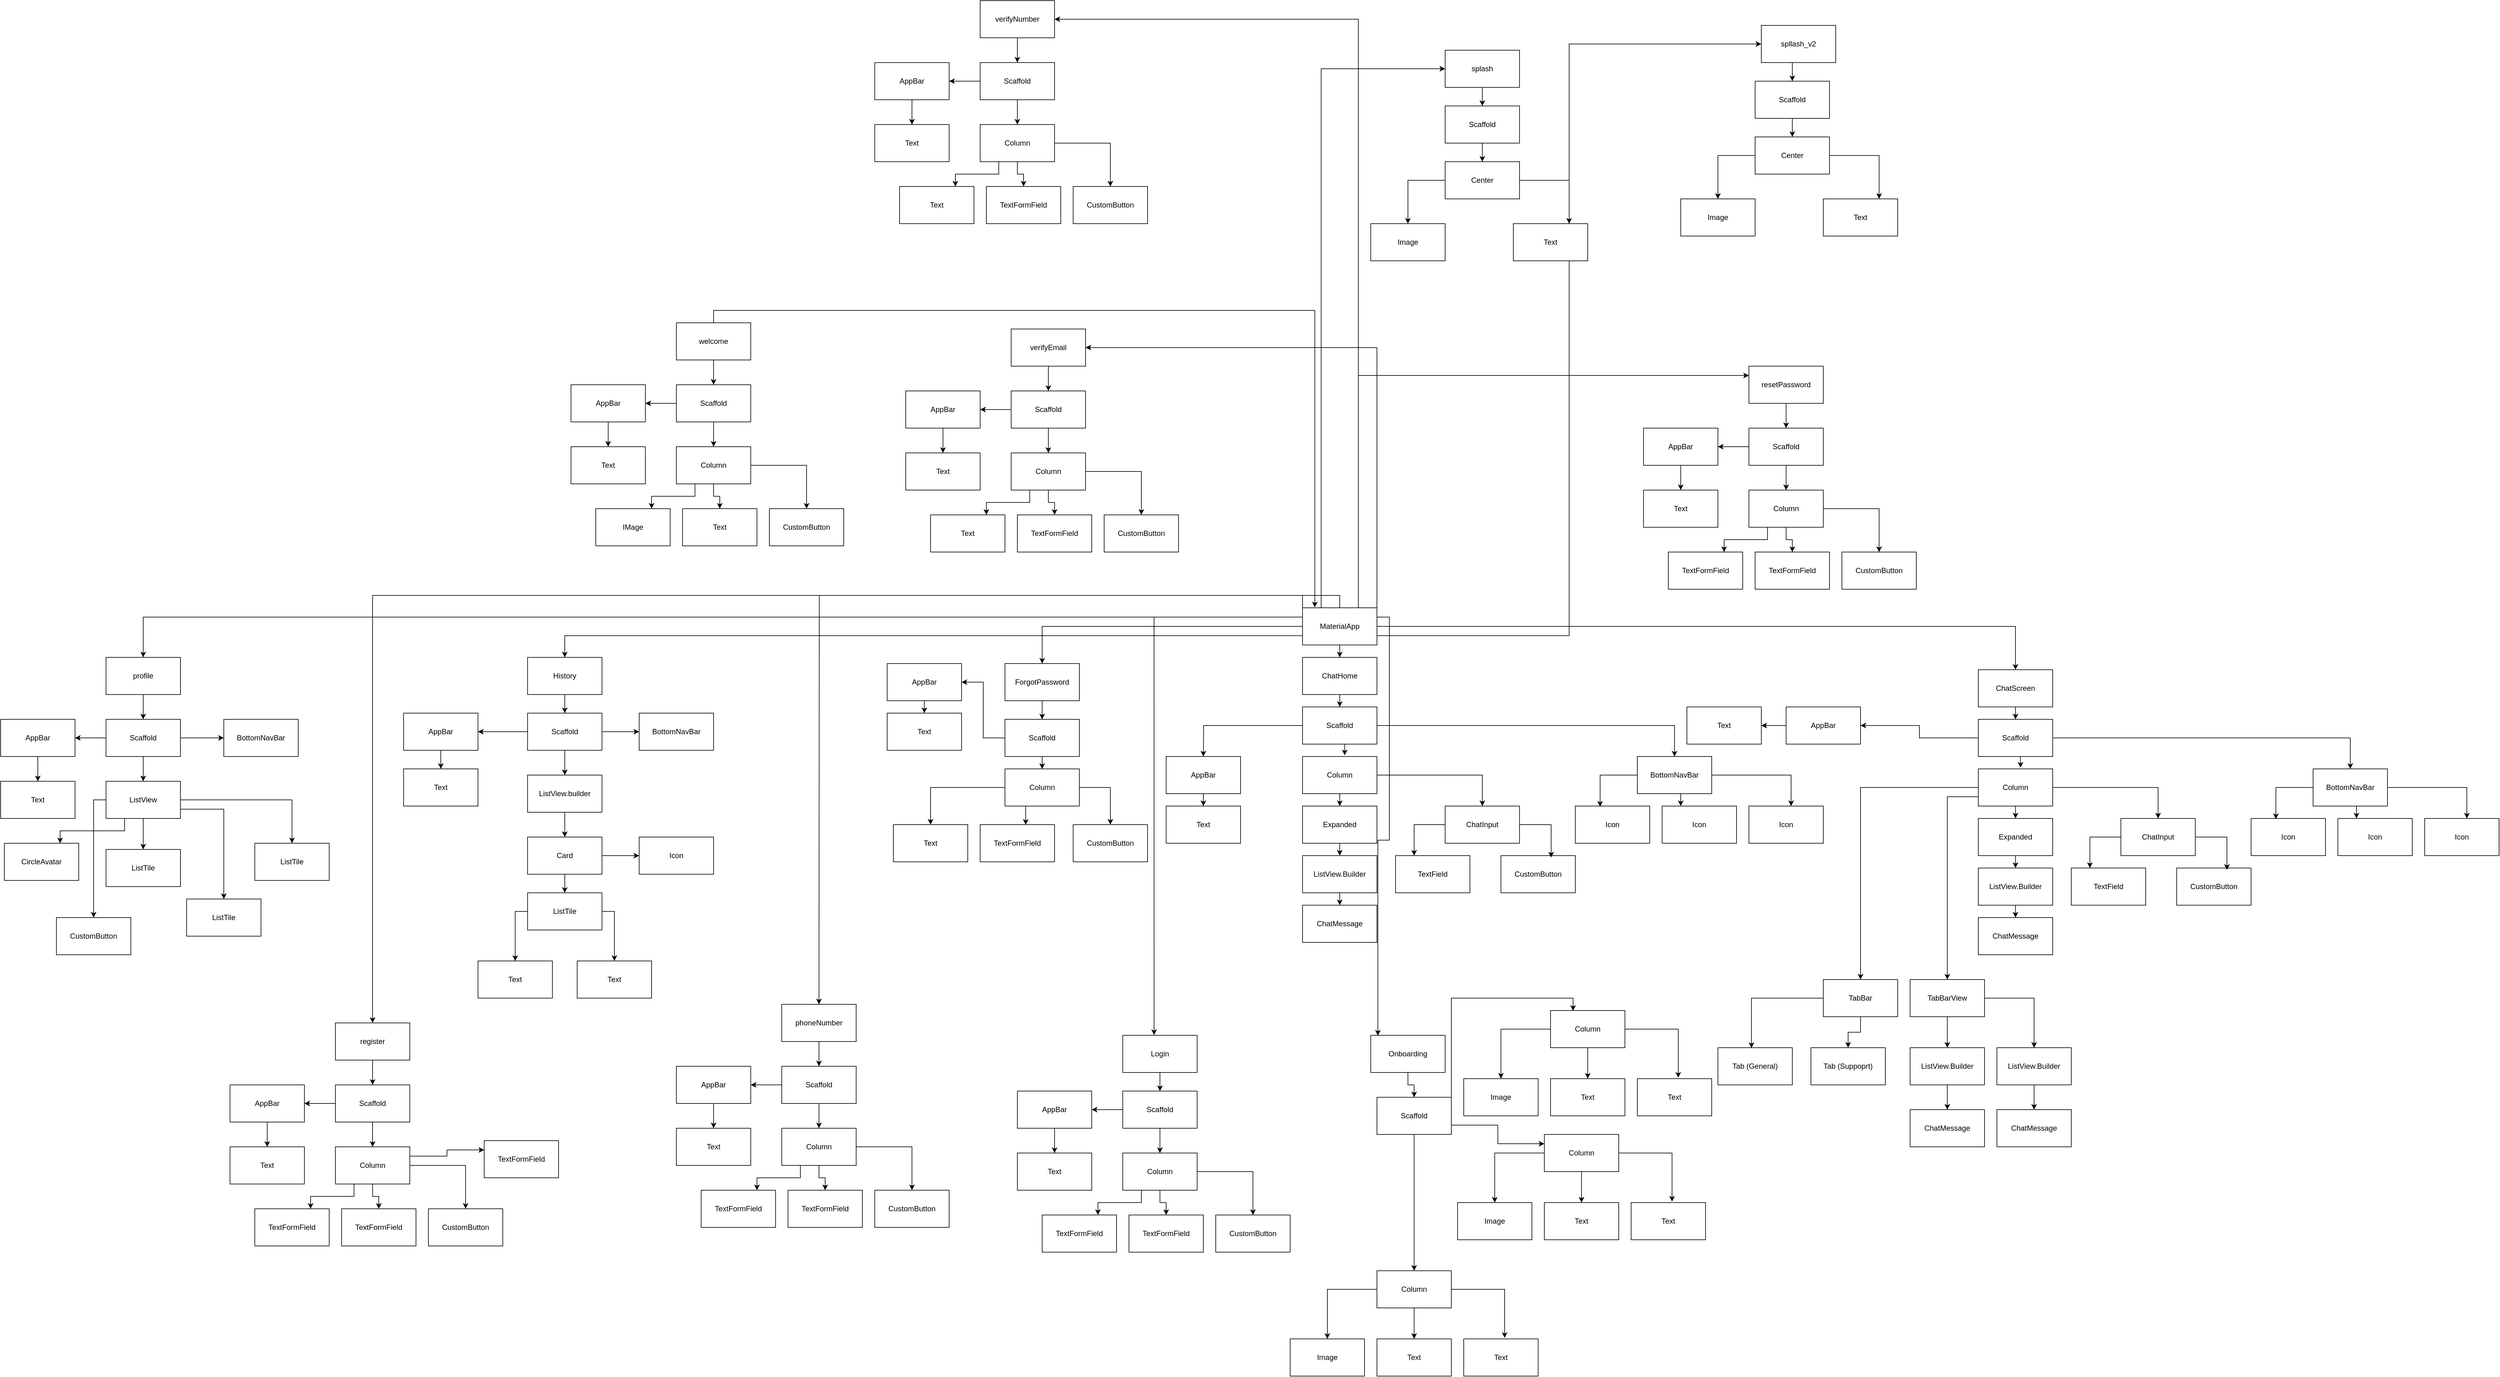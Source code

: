 <mxfile version="26.1.1">
  <diagram name="Trang-1" id="fC5rY1wkaEKotozQgeU-">
    <mxGraphModel dx="4274" dy="2102" grid="1" gridSize="10" guides="1" tooltips="1" connect="1" arrows="1" fold="1" page="1" pageScale="1" pageWidth="827" pageHeight="1169" math="0" shadow="0">
      <root>
        <mxCell id="0" />
        <mxCell id="1" parent="0" />
        <mxCell id="ERL9ZfKcZ3rXcQuw2cY3-17" style="edgeStyle=orthogonalEdgeStyle;rounded=0;orthogonalLoop=1;jettySize=auto;html=1;exitX=0.5;exitY=1;exitDx=0;exitDy=0;entryX=0.5;entryY=0;entryDx=0;entryDy=0;" parent="1" source="ERL9ZfKcZ3rXcQuw2cY3-1" target="ERL9ZfKcZ3rXcQuw2cY3-4" edge="1">
          <mxGeometry relative="1" as="geometry" />
        </mxCell>
        <mxCell id="ERL9ZfKcZ3rXcQuw2cY3-119" style="edgeStyle=orthogonalEdgeStyle;rounded=0;orthogonalLoop=1;jettySize=auto;html=1;exitX=1;exitY=0.5;exitDx=0;exitDy=0;entryX=0.5;entryY=0;entryDx=0;entryDy=0;" parent="1" source="ERL9ZfKcZ3rXcQuw2cY3-1" target="ERL9ZfKcZ3rXcQuw2cY3-73" edge="1">
          <mxGeometry relative="1" as="geometry" />
        </mxCell>
        <mxCell id="ERL9ZfKcZ3rXcQuw2cY3-121" style="edgeStyle=orthogonalEdgeStyle;rounded=0;orthogonalLoop=1;jettySize=auto;html=1;exitX=0;exitY=0.5;exitDx=0;exitDy=0;entryX=0.5;entryY=0;entryDx=0;entryDy=0;" parent="1" source="ERL9ZfKcZ3rXcQuw2cY3-1" target="ERL9ZfKcZ3rXcQuw2cY3-120" edge="1">
          <mxGeometry relative="1" as="geometry" />
        </mxCell>
        <mxCell id="ERL9ZfKcZ3rXcQuw2cY3-149" style="edgeStyle=orthogonalEdgeStyle;rounded=0;orthogonalLoop=1;jettySize=auto;html=1;exitX=0;exitY=0.75;exitDx=0;exitDy=0;entryX=0.5;entryY=0;entryDx=0;entryDy=0;" parent="1" source="ERL9ZfKcZ3rXcQuw2cY3-1" target="ERL9ZfKcZ3rXcQuw2cY3-137" edge="1">
          <mxGeometry relative="1" as="geometry" />
        </mxCell>
        <mxCell id="UCqszwud1Ir7xBhQG_wQ-17" style="edgeStyle=orthogonalEdgeStyle;rounded=0;orthogonalLoop=1;jettySize=auto;html=1;exitX=0;exitY=0;exitDx=0;exitDy=0;" edge="1" parent="1" source="ERL9ZfKcZ3rXcQuw2cY3-1">
          <mxGeometry relative="1" as="geometry">
            <mxPoint x="-460" y="650" as="targetPoint" />
          </mxGeometry>
        </mxCell>
        <mxCell id="UCqszwud1Ir7xBhQG_wQ-39" style="edgeStyle=orthogonalEdgeStyle;rounded=0;orthogonalLoop=1;jettySize=auto;html=1;exitX=0;exitY=0.25;exitDx=0;exitDy=0;entryX=0.5;entryY=0;entryDx=0;entryDy=0;" edge="1" parent="1" source="ERL9ZfKcZ3rXcQuw2cY3-1" target="UCqszwud1Ir7xBhQG_wQ-19">
          <mxGeometry relative="1" as="geometry" />
        </mxCell>
        <mxCell id="UCqszwud1Ir7xBhQG_wQ-73" style="edgeStyle=orthogonalEdgeStyle;rounded=0;orthogonalLoop=1;jettySize=auto;html=1;exitX=0.5;exitY=0;exitDx=0;exitDy=0;entryX=0.5;entryY=0;entryDx=0;entryDy=0;" edge="1" parent="1" source="ERL9ZfKcZ3rXcQuw2cY3-1" target="UCqszwud1Ir7xBhQG_wQ-56">
          <mxGeometry relative="1" as="geometry" />
        </mxCell>
        <mxCell id="UCqszwud1Ir7xBhQG_wQ-89" style="edgeStyle=orthogonalEdgeStyle;rounded=0;orthogonalLoop=1;jettySize=auto;html=1;exitX=0.75;exitY=0;exitDx=0;exitDy=0;entryX=0;entryY=0.25;entryDx=0;entryDy=0;" edge="1" parent="1" source="ERL9ZfKcZ3rXcQuw2cY3-1" target="UCqszwud1Ir7xBhQG_wQ-75">
          <mxGeometry relative="1" as="geometry" />
        </mxCell>
        <mxCell id="UCqszwud1Ir7xBhQG_wQ-105" style="edgeStyle=orthogonalEdgeStyle;rounded=0;orthogonalLoop=1;jettySize=auto;html=1;exitX=1;exitY=0;exitDx=0;exitDy=0;entryX=1;entryY=0.5;entryDx=0;entryDy=0;" edge="1" parent="1" source="ERL9ZfKcZ3rXcQuw2cY3-1" target="UCqszwud1Ir7xBhQG_wQ-91">
          <mxGeometry relative="1" as="geometry" />
        </mxCell>
        <mxCell id="UCqszwud1Ir7xBhQG_wQ-139" style="edgeStyle=orthogonalEdgeStyle;rounded=0;orthogonalLoop=1;jettySize=auto;html=1;exitX=0.25;exitY=0;exitDx=0;exitDy=0;entryX=0;entryY=0.5;entryDx=0;entryDy=0;" edge="1" parent="1" source="ERL9ZfKcZ3rXcQuw2cY3-1" target="UCqszwud1Ir7xBhQG_wQ-121">
          <mxGeometry relative="1" as="geometry" />
        </mxCell>
        <mxCell id="UCqszwud1Ir7xBhQG_wQ-140" style="edgeStyle=orthogonalEdgeStyle;rounded=0;orthogonalLoop=1;jettySize=auto;html=1;exitX=1;exitY=0.75;exitDx=0;exitDy=0;entryX=0;entryY=0.5;entryDx=0;entryDy=0;" edge="1" parent="1" source="ERL9ZfKcZ3rXcQuw2cY3-1" target="UCqszwud1Ir7xBhQG_wQ-131">
          <mxGeometry relative="1" as="geometry" />
        </mxCell>
        <mxCell id="UCqszwud1Ir7xBhQG_wQ-158" style="edgeStyle=orthogonalEdgeStyle;rounded=0;orthogonalLoop=1;jettySize=auto;html=1;exitX=0.75;exitY=0;exitDx=0;exitDy=0;entryX=1;entryY=0.5;entryDx=0;entryDy=0;" edge="1" parent="1" source="ERL9ZfKcZ3rXcQuw2cY3-1" target="UCqszwud1Ir7xBhQG_wQ-143">
          <mxGeometry relative="1" as="geometry" />
        </mxCell>
        <mxCell id="ERL9ZfKcZ3rXcQuw2cY3-1" value="MaterialApp" style="rounded=0;whiteSpace=wrap;html=1;" parent="1" vertex="1">
          <mxGeometry x="320" y="10" width="120" height="60" as="geometry" />
        </mxCell>
        <mxCell id="ERL9ZfKcZ3rXcQuw2cY3-19" style="edgeStyle=orthogonalEdgeStyle;rounded=0;orthogonalLoop=1;jettySize=auto;html=1;exitX=0;exitY=0.5;exitDx=0;exitDy=0;entryX=0.5;entryY=0;entryDx=0;entryDy=0;" parent="1" source="ERL9ZfKcZ3rXcQuw2cY3-2" edge="1">
          <mxGeometry relative="1" as="geometry">
            <mxPoint x="160" y="250" as="targetPoint" />
          </mxGeometry>
        </mxCell>
        <mxCell id="ERL9ZfKcZ3rXcQuw2cY3-21" style="edgeStyle=orthogonalEdgeStyle;rounded=0;orthogonalLoop=1;jettySize=auto;html=1;exitX=1;exitY=0.5;exitDx=0;exitDy=0;entryX=0.5;entryY=0;entryDx=0;entryDy=0;" parent="1" source="ERL9ZfKcZ3rXcQuw2cY3-2" target="ERL9ZfKcZ3rXcQuw2cY3-13" edge="1">
          <mxGeometry relative="1" as="geometry" />
        </mxCell>
        <mxCell id="ERL9ZfKcZ3rXcQuw2cY3-2" value="Scaffold" style="rounded=0;whiteSpace=wrap;html=1;" parent="1" vertex="1">
          <mxGeometry x="320" y="170" width="120" height="60" as="geometry" />
        </mxCell>
        <mxCell id="ERL9ZfKcZ3rXcQuw2cY3-22" style="edgeStyle=orthogonalEdgeStyle;rounded=0;orthogonalLoop=1;jettySize=auto;html=1;exitX=0.5;exitY=1;exitDx=0;exitDy=0;entryX=0.5;entryY=0;entryDx=0;entryDy=0;" parent="1" edge="1">
          <mxGeometry relative="1" as="geometry">
            <mxPoint x="160" y="310" as="sourcePoint" />
          </mxGeometry>
        </mxCell>
        <mxCell id="ERL9ZfKcZ3rXcQuw2cY3-18" style="edgeStyle=orthogonalEdgeStyle;rounded=0;orthogonalLoop=1;jettySize=auto;html=1;exitX=0.5;exitY=1;exitDx=0;exitDy=0;entryX=0.5;entryY=0;entryDx=0;entryDy=0;" parent="1" source="ERL9ZfKcZ3rXcQuw2cY3-4" target="ERL9ZfKcZ3rXcQuw2cY3-2" edge="1">
          <mxGeometry relative="1" as="geometry" />
        </mxCell>
        <mxCell id="ERL9ZfKcZ3rXcQuw2cY3-4" value="ChatHome" style="rounded=0;whiteSpace=wrap;html=1;" parent="1" vertex="1">
          <mxGeometry x="320" y="90" width="120" height="60" as="geometry" />
        </mxCell>
        <mxCell id="ERL9ZfKcZ3rXcQuw2cY3-23" style="edgeStyle=orthogonalEdgeStyle;rounded=0;orthogonalLoop=1;jettySize=auto;html=1;exitX=0.5;exitY=1;exitDx=0;exitDy=0;entryX=0.5;entryY=0;entryDx=0;entryDy=0;" parent="1" source="ERL9ZfKcZ3rXcQuw2cY3-6" target="ERL9ZfKcZ3rXcQuw2cY3-7" edge="1">
          <mxGeometry relative="1" as="geometry" />
        </mxCell>
        <mxCell id="ERL9ZfKcZ3rXcQuw2cY3-32" style="edgeStyle=orthogonalEdgeStyle;rounded=0;orthogonalLoop=1;jettySize=auto;html=1;exitX=1;exitY=0.5;exitDx=0;exitDy=0;entryX=0.5;entryY=0;entryDx=0;entryDy=0;" parent="1" source="ERL9ZfKcZ3rXcQuw2cY3-6" target="ERL9ZfKcZ3rXcQuw2cY3-8" edge="1">
          <mxGeometry relative="1" as="geometry" />
        </mxCell>
        <mxCell id="ERL9ZfKcZ3rXcQuw2cY3-6" value="Column" style="rounded=0;whiteSpace=wrap;html=1;" parent="1" vertex="1">
          <mxGeometry x="320" y="250" width="120" height="60" as="geometry" />
        </mxCell>
        <mxCell id="ERL9ZfKcZ3rXcQuw2cY3-24" style="edgeStyle=orthogonalEdgeStyle;rounded=0;orthogonalLoop=1;jettySize=auto;html=1;exitX=0.5;exitY=1;exitDx=0;exitDy=0;entryX=0.5;entryY=0;entryDx=0;entryDy=0;" parent="1" source="ERL9ZfKcZ3rXcQuw2cY3-7" target="ERL9ZfKcZ3rXcQuw2cY3-9" edge="1">
          <mxGeometry relative="1" as="geometry" />
        </mxCell>
        <mxCell id="ERL9ZfKcZ3rXcQuw2cY3-7" value="Expanded" style="rounded=0;whiteSpace=wrap;html=1;" parent="1" vertex="1">
          <mxGeometry x="320" y="330" width="120" height="60" as="geometry" />
        </mxCell>
        <mxCell id="ERL9ZfKcZ3rXcQuw2cY3-26" style="edgeStyle=orthogonalEdgeStyle;rounded=0;orthogonalLoop=1;jettySize=auto;html=1;exitX=0;exitY=0.5;exitDx=0;exitDy=0;entryX=0.25;entryY=0;entryDx=0;entryDy=0;" parent="1" source="ERL9ZfKcZ3rXcQuw2cY3-8" target="ERL9ZfKcZ3rXcQuw2cY3-11" edge="1">
          <mxGeometry relative="1" as="geometry" />
        </mxCell>
        <mxCell id="ERL9ZfKcZ3rXcQuw2cY3-8" value="ChatInput" style="rounded=0;whiteSpace=wrap;html=1;" parent="1" vertex="1">
          <mxGeometry x="550" y="330" width="120" height="60" as="geometry" />
        </mxCell>
        <mxCell id="ERL9ZfKcZ3rXcQuw2cY3-25" style="edgeStyle=orthogonalEdgeStyle;rounded=0;orthogonalLoop=1;jettySize=auto;html=1;exitX=0.5;exitY=1;exitDx=0;exitDy=0;entryX=0.5;entryY=0;entryDx=0;entryDy=0;" parent="1" source="ERL9ZfKcZ3rXcQuw2cY3-9" target="ERL9ZfKcZ3rXcQuw2cY3-10" edge="1">
          <mxGeometry relative="1" as="geometry" />
        </mxCell>
        <mxCell id="ERL9ZfKcZ3rXcQuw2cY3-9" value="ListView.Builder" style="rounded=0;whiteSpace=wrap;html=1;" parent="1" vertex="1">
          <mxGeometry x="320" y="410" width="120" height="60" as="geometry" />
        </mxCell>
        <mxCell id="ERL9ZfKcZ3rXcQuw2cY3-10" value="ChatMessage" style="rounded=0;whiteSpace=wrap;html=1;" parent="1" vertex="1">
          <mxGeometry x="320" y="490" width="120" height="60" as="geometry" />
        </mxCell>
        <mxCell id="ERL9ZfKcZ3rXcQuw2cY3-11" value="TextField" style="rounded=0;whiteSpace=wrap;html=1;" parent="1" vertex="1">
          <mxGeometry x="470" y="410" width="120" height="60" as="geometry" />
        </mxCell>
        <mxCell id="ERL9ZfKcZ3rXcQuw2cY3-12" value="CustomButton" style="rounded=0;whiteSpace=wrap;html=1;" parent="1" vertex="1">
          <mxGeometry x="640" y="410" width="120" height="60" as="geometry" />
        </mxCell>
        <mxCell id="ERL9ZfKcZ3rXcQuw2cY3-29" style="edgeStyle=orthogonalEdgeStyle;rounded=0;orthogonalLoop=1;jettySize=auto;html=1;exitX=0.5;exitY=1;exitDx=0;exitDy=0;entryX=0.25;entryY=0;entryDx=0;entryDy=0;" parent="1" source="ERL9ZfKcZ3rXcQuw2cY3-13" target="ERL9ZfKcZ3rXcQuw2cY3-15" edge="1">
          <mxGeometry relative="1" as="geometry" />
        </mxCell>
        <mxCell id="ERL9ZfKcZ3rXcQuw2cY3-13" value="BottomNavBar" style="rounded=0;whiteSpace=wrap;html=1;" parent="1" vertex="1">
          <mxGeometry x="860" y="250" width="120" height="60" as="geometry" />
        </mxCell>
        <mxCell id="ERL9ZfKcZ3rXcQuw2cY3-14" value="Icon" style="rounded=0;whiteSpace=wrap;html=1;" parent="1" vertex="1">
          <mxGeometry x="760" y="330" width="120" height="60" as="geometry" />
        </mxCell>
        <mxCell id="ERL9ZfKcZ3rXcQuw2cY3-15" value="Icon" style="rounded=0;whiteSpace=wrap;html=1;" parent="1" vertex="1">
          <mxGeometry x="900" y="330" width="120" height="60" as="geometry" />
        </mxCell>
        <mxCell id="ERL9ZfKcZ3rXcQuw2cY3-16" value="Icon" style="rounded=0;whiteSpace=wrap;html=1;" parent="1" vertex="1">
          <mxGeometry x="1040" y="330" width="120" height="60" as="geometry" />
        </mxCell>
        <mxCell id="ERL9ZfKcZ3rXcQuw2cY3-20" style="edgeStyle=orthogonalEdgeStyle;rounded=0;orthogonalLoop=1;jettySize=auto;html=1;exitX=0.5;exitY=1;exitDx=0;exitDy=0;entryX=0.567;entryY=-0.033;entryDx=0;entryDy=0;entryPerimeter=0;" parent="1" source="ERL9ZfKcZ3rXcQuw2cY3-2" target="ERL9ZfKcZ3rXcQuw2cY3-6" edge="1">
          <mxGeometry relative="1" as="geometry" />
        </mxCell>
        <mxCell id="ERL9ZfKcZ3rXcQuw2cY3-27" style="edgeStyle=orthogonalEdgeStyle;rounded=0;orthogonalLoop=1;jettySize=auto;html=1;exitX=1;exitY=0.5;exitDx=0;exitDy=0;entryX=0.675;entryY=0.05;entryDx=0;entryDy=0;entryPerimeter=0;" parent="1" source="ERL9ZfKcZ3rXcQuw2cY3-8" target="ERL9ZfKcZ3rXcQuw2cY3-12" edge="1">
          <mxGeometry relative="1" as="geometry" />
        </mxCell>
        <mxCell id="ERL9ZfKcZ3rXcQuw2cY3-28" style="edgeStyle=orthogonalEdgeStyle;rounded=0;orthogonalLoop=1;jettySize=auto;html=1;exitX=0;exitY=0.5;exitDx=0;exitDy=0;entryX=0.333;entryY=0.017;entryDx=0;entryDy=0;entryPerimeter=0;" parent="1" source="ERL9ZfKcZ3rXcQuw2cY3-13" target="ERL9ZfKcZ3rXcQuw2cY3-14" edge="1">
          <mxGeometry relative="1" as="geometry" />
        </mxCell>
        <mxCell id="ERL9ZfKcZ3rXcQuw2cY3-30" style="edgeStyle=orthogonalEdgeStyle;rounded=0;orthogonalLoop=1;jettySize=auto;html=1;exitX=1;exitY=0.5;exitDx=0;exitDy=0;entryX=0.567;entryY=0;entryDx=0;entryDy=0;entryPerimeter=0;" parent="1" source="ERL9ZfKcZ3rXcQuw2cY3-13" target="ERL9ZfKcZ3rXcQuw2cY3-16" edge="1">
          <mxGeometry relative="1" as="geometry" />
        </mxCell>
        <mxCell id="ERL9ZfKcZ3rXcQuw2cY3-39" style="edgeStyle=orthogonalEdgeStyle;rounded=0;orthogonalLoop=1;jettySize=auto;html=1;exitX=0.5;exitY=1;exitDx=0;exitDy=0;entryX=0.5;entryY=0;entryDx=0;entryDy=0;" parent="1" edge="1">
          <mxGeometry relative="1" as="geometry">
            <mxPoint x="1470" y="170" as="targetPoint" />
          </mxGeometry>
        </mxCell>
        <mxCell id="ERL9ZfKcZ3rXcQuw2cY3-38" style="edgeStyle=orthogonalEdgeStyle;rounded=0;orthogonalLoop=1;jettySize=auto;html=1;exitX=0;exitY=0.5;exitDx=0;exitDy=0;entryX=1;entryY=0.5;entryDx=0;entryDy=0;" parent="1" edge="1">
          <mxGeometry relative="1" as="geometry">
            <mxPoint x="1320" y="200" as="targetPoint" />
          </mxGeometry>
        </mxCell>
        <mxCell id="ERL9ZfKcZ3rXcQuw2cY3-123" style="edgeStyle=orthogonalEdgeStyle;rounded=0;orthogonalLoop=1;jettySize=auto;html=1;exitX=0.5;exitY=1;exitDx=0;exitDy=0;entryX=0.5;entryY=0;entryDx=0;entryDy=0;" parent="1" source="ERL9ZfKcZ3rXcQuw2cY3-34" target="ERL9ZfKcZ3rXcQuw2cY3-35" edge="1">
          <mxGeometry relative="1" as="geometry" />
        </mxCell>
        <mxCell id="ERL9ZfKcZ3rXcQuw2cY3-34" value="AppBar" style="rounded=0;whiteSpace=wrap;html=1;" parent="1" vertex="1">
          <mxGeometry x="100" y="250" width="120" height="60" as="geometry" />
        </mxCell>
        <mxCell id="ERL9ZfKcZ3rXcQuw2cY3-35" value="Text" style="rounded=0;whiteSpace=wrap;html=1;" parent="1" vertex="1">
          <mxGeometry x="100" y="330" width="120" height="60" as="geometry" />
        </mxCell>
        <mxCell id="ERL9ZfKcZ3rXcQuw2cY3-40" style="edgeStyle=orthogonalEdgeStyle;rounded=0;orthogonalLoop=1;jettySize=auto;html=1;exitX=0.5;exitY=1;exitDx=0;exitDy=0;entryX=0.5;entryY=0;entryDx=0;entryDy=0;" parent="1" edge="1">
          <mxGeometry relative="1" as="geometry">
            <mxPoint x="1260" y="230" as="sourcePoint" />
          </mxGeometry>
        </mxCell>
        <mxCell id="ERL9ZfKcZ3rXcQuw2cY3-69" style="edgeStyle=orthogonalEdgeStyle;rounded=0;orthogonalLoop=1;jettySize=auto;html=1;exitX=0;exitY=0.5;exitDx=0;exitDy=0;entryX=1;entryY=0.5;entryDx=0;entryDy=0;" parent="1" source="ERL9ZfKcZ3rXcQuw2cY3-71" target="ERL9ZfKcZ3rXcQuw2cY3-95" edge="1">
          <mxGeometry relative="1" as="geometry">
            <mxPoint x="1250" y="270" as="targetPoint" />
          </mxGeometry>
        </mxCell>
        <mxCell id="ERL9ZfKcZ3rXcQuw2cY3-70" style="edgeStyle=orthogonalEdgeStyle;rounded=0;orthogonalLoop=1;jettySize=auto;html=1;exitX=1;exitY=0.5;exitDx=0;exitDy=0;entryX=0.5;entryY=0;entryDx=0;entryDy=0;" parent="1" source="ERL9ZfKcZ3rXcQuw2cY3-71" target="ERL9ZfKcZ3rXcQuw2cY3-87" edge="1">
          <mxGeometry relative="1" as="geometry" />
        </mxCell>
        <mxCell id="ERL9ZfKcZ3rXcQuw2cY3-71" value="Scaffold" style="rounded=0;whiteSpace=wrap;html=1;" parent="1" vertex="1">
          <mxGeometry x="1410" y="190" width="120" height="60" as="geometry" />
        </mxCell>
        <mxCell id="ERL9ZfKcZ3rXcQuw2cY3-72" style="edgeStyle=orthogonalEdgeStyle;rounded=0;orthogonalLoop=1;jettySize=auto;html=1;exitX=0.5;exitY=1;exitDx=0;exitDy=0;entryX=0.5;entryY=0;entryDx=0;entryDy=0;" parent="1" source="ERL9ZfKcZ3rXcQuw2cY3-73" target="ERL9ZfKcZ3rXcQuw2cY3-71" edge="1">
          <mxGeometry relative="1" as="geometry" />
        </mxCell>
        <mxCell id="ERL9ZfKcZ3rXcQuw2cY3-73" value="ChatScreen" style="rounded=0;whiteSpace=wrap;html=1;" parent="1" vertex="1">
          <mxGeometry x="1410" y="110" width="120" height="60" as="geometry" />
        </mxCell>
        <mxCell id="ERL9ZfKcZ3rXcQuw2cY3-74" style="edgeStyle=orthogonalEdgeStyle;rounded=0;orthogonalLoop=1;jettySize=auto;html=1;exitX=0.5;exitY=1;exitDx=0;exitDy=0;entryX=0.5;entryY=0;entryDx=0;entryDy=0;" parent="1" source="ERL9ZfKcZ3rXcQuw2cY3-76" target="ERL9ZfKcZ3rXcQuw2cY3-78" edge="1">
          <mxGeometry relative="1" as="geometry" />
        </mxCell>
        <mxCell id="ERL9ZfKcZ3rXcQuw2cY3-75" style="edgeStyle=orthogonalEdgeStyle;rounded=0;orthogonalLoop=1;jettySize=auto;html=1;exitX=1;exitY=0.5;exitDx=0;exitDy=0;entryX=0.5;entryY=0;entryDx=0;entryDy=0;" parent="1" source="ERL9ZfKcZ3rXcQuw2cY3-76" target="ERL9ZfKcZ3rXcQuw2cY3-80" edge="1">
          <mxGeometry relative="1" as="geometry" />
        </mxCell>
        <mxCell id="ERL9ZfKcZ3rXcQuw2cY3-102" style="edgeStyle=orthogonalEdgeStyle;rounded=0;orthogonalLoop=1;jettySize=auto;html=1;exitX=0;exitY=0.5;exitDx=0;exitDy=0;entryX=0.5;entryY=0;entryDx=0;entryDy=0;" parent="1" source="ERL9ZfKcZ3rXcQuw2cY3-76" target="ERL9ZfKcZ3rXcQuw2cY3-97" edge="1">
          <mxGeometry relative="1" as="geometry" />
        </mxCell>
        <mxCell id="ERL9ZfKcZ3rXcQuw2cY3-103" style="edgeStyle=orthogonalEdgeStyle;rounded=0;orthogonalLoop=1;jettySize=auto;html=1;exitX=0;exitY=0.75;exitDx=0;exitDy=0;entryX=0.5;entryY=0;entryDx=0;entryDy=0;" parent="1" source="ERL9ZfKcZ3rXcQuw2cY3-76" target="ERL9ZfKcZ3rXcQuw2cY3-98" edge="1">
          <mxGeometry relative="1" as="geometry" />
        </mxCell>
        <mxCell id="ERL9ZfKcZ3rXcQuw2cY3-76" value="Column" style="rounded=0;whiteSpace=wrap;html=1;" parent="1" vertex="1">
          <mxGeometry x="1410" y="270" width="120" height="60" as="geometry" />
        </mxCell>
        <mxCell id="ERL9ZfKcZ3rXcQuw2cY3-77" style="edgeStyle=orthogonalEdgeStyle;rounded=0;orthogonalLoop=1;jettySize=auto;html=1;exitX=0.5;exitY=1;exitDx=0;exitDy=0;entryX=0.5;entryY=0;entryDx=0;entryDy=0;" parent="1" source="ERL9ZfKcZ3rXcQuw2cY3-78" target="ERL9ZfKcZ3rXcQuw2cY3-82" edge="1">
          <mxGeometry relative="1" as="geometry" />
        </mxCell>
        <mxCell id="ERL9ZfKcZ3rXcQuw2cY3-78" value="Expanded" style="rounded=0;whiteSpace=wrap;html=1;" parent="1" vertex="1">
          <mxGeometry x="1410" y="350" width="120" height="60" as="geometry" />
        </mxCell>
        <mxCell id="ERL9ZfKcZ3rXcQuw2cY3-79" style="edgeStyle=orthogonalEdgeStyle;rounded=0;orthogonalLoop=1;jettySize=auto;html=1;exitX=0;exitY=0.5;exitDx=0;exitDy=0;entryX=0.25;entryY=0;entryDx=0;entryDy=0;" parent="1" source="ERL9ZfKcZ3rXcQuw2cY3-80" target="ERL9ZfKcZ3rXcQuw2cY3-84" edge="1">
          <mxGeometry relative="1" as="geometry" />
        </mxCell>
        <mxCell id="ERL9ZfKcZ3rXcQuw2cY3-80" value="ChatInput" style="rounded=0;whiteSpace=wrap;html=1;" parent="1" vertex="1">
          <mxGeometry x="1640" y="350" width="120" height="60" as="geometry" />
        </mxCell>
        <mxCell id="ERL9ZfKcZ3rXcQuw2cY3-81" style="edgeStyle=orthogonalEdgeStyle;rounded=0;orthogonalLoop=1;jettySize=auto;html=1;exitX=0.5;exitY=1;exitDx=0;exitDy=0;entryX=0.5;entryY=0;entryDx=0;entryDy=0;" parent="1" source="ERL9ZfKcZ3rXcQuw2cY3-82" target="ERL9ZfKcZ3rXcQuw2cY3-83" edge="1">
          <mxGeometry relative="1" as="geometry" />
        </mxCell>
        <mxCell id="ERL9ZfKcZ3rXcQuw2cY3-82" value="ListView.Builder" style="rounded=0;whiteSpace=wrap;html=1;" parent="1" vertex="1">
          <mxGeometry x="1410" y="430" width="120" height="60" as="geometry" />
        </mxCell>
        <mxCell id="ERL9ZfKcZ3rXcQuw2cY3-83" value="ChatMessage" style="rounded=0;whiteSpace=wrap;html=1;" parent="1" vertex="1">
          <mxGeometry x="1410" y="510" width="120" height="60" as="geometry" />
        </mxCell>
        <mxCell id="ERL9ZfKcZ3rXcQuw2cY3-84" value="TextField" style="rounded=0;whiteSpace=wrap;html=1;" parent="1" vertex="1">
          <mxGeometry x="1560" y="430" width="120" height="60" as="geometry" />
        </mxCell>
        <mxCell id="ERL9ZfKcZ3rXcQuw2cY3-85" value="CustomButton" style="rounded=0;whiteSpace=wrap;html=1;" parent="1" vertex="1">
          <mxGeometry x="1730" y="430" width="120" height="60" as="geometry" />
        </mxCell>
        <mxCell id="ERL9ZfKcZ3rXcQuw2cY3-86" style="edgeStyle=orthogonalEdgeStyle;rounded=0;orthogonalLoop=1;jettySize=auto;html=1;exitX=0.5;exitY=1;exitDx=0;exitDy=0;entryX=0.25;entryY=0;entryDx=0;entryDy=0;" parent="1" source="ERL9ZfKcZ3rXcQuw2cY3-87" target="ERL9ZfKcZ3rXcQuw2cY3-89" edge="1">
          <mxGeometry relative="1" as="geometry" />
        </mxCell>
        <mxCell id="ERL9ZfKcZ3rXcQuw2cY3-87" value="BottomNavBar" style="rounded=0;whiteSpace=wrap;html=1;" parent="1" vertex="1">
          <mxGeometry x="1950" y="270" width="120" height="60" as="geometry" />
        </mxCell>
        <mxCell id="ERL9ZfKcZ3rXcQuw2cY3-88" value="Icon" style="rounded=0;whiteSpace=wrap;html=1;" parent="1" vertex="1">
          <mxGeometry x="1850" y="350" width="120" height="60" as="geometry" />
        </mxCell>
        <mxCell id="ERL9ZfKcZ3rXcQuw2cY3-89" value="Icon" style="rounded=0;whiteSpace=wrap;html=1;" parent="1" vertex="1">
          <mxGeometry x="1990" y="350" width="120" height="60" as="geometry" />
        </mxCell>
        <mxCell id="ERL9ZfKcZ3rXcQuw2cY3-90" value="Icon" style="rounded=0;whiteSpace=wrap;html=1;" parent="1" vertex="1">
          <mxGeometry x="2130" y="350" width="120" height="60" as="geometry" />
        </mxCell>
        <mxCell id="ERL9ZfKcZ3rXcQuw2cY3-91" style="edgeStyle=orthogonalEdgeStyle;rounded=0;orthogonalLoop=1;jettySize=auto;html=1;exitX=0.5;exitY=1;exitDx=0;exitDy=0;entryX=0.567;entryY=-0.033;entryDx=0;entryDy=0;entryPerimeter=0;" parent="1" source="ERL9ZfKcZ3rXcQuw2cY3-71" target="ERL9ZfKcZ3rXcQuw2cY3-76" edge="1">
          <mxGeometry relative="1" as="geometry" />
        </mxCell>
        <mxCell id="ERL9ZfKcZ3rXcQuw2cY3-92" style="edgeStyle=orthogonalEdgeStyle;rounded=0;orthogonalLoop=1;jettySize=auto;html=1;exitX=1;exitY=0.5;exitDx=0;exitDy=0;entryX=0.675;entryY=0.05;entryDx=0;entryDy=0;entryPerimeter=0;" parent="1" source="ERL9ZfKcZ3rXcQuw2cY3-80" target="ERL9ZfKcZ3rXcQuw2cY3-85" edge="1">
          <mxGeometry relative="1" as="geometry" />
        </mxCell>
        <mxCell id="ERL9ZfKcZ3rXcQuw2cY3-93" style="edgeStyle=orthogonalEdgeStyle;rounded=0;orthogonalLoop=1;jettySize=auto;html=1;exitX=0;exitY=0.5;exitDx=0;exitDy=0;entryX=0.333;entryY=0.017;entryDx=0;entryDy=0;entryPerimeter=0;" parent="1" source="ERL9ZfKcZ3rXcQuw2cY3-87" target="ERL9ZfKcZ3rXcQuw2cY3-88" edge="1">
          <mxGeometry relative="1" as="geometry" />
        </mxCell>
        <mxCell id="ERL9ZfKcZ3rXcQuw2cY3-94" style="edgeStyle=orthogonalEdgeStyle;rounded=0;orthogonalLoop=1;jettySize=auto;html=1;exitX=1;exitY=0.5;exitDx=0;exitDy=0;entryX=0.567;entryY=0;entryDx=0;entryDy=0;entryPerimeter=0;" parent="1" source="ERL9ZfKcZ3rXcQuw2cY3-87" target="ERL9ZfKcZ3rXcQuw2cY3-90" edge="1">
          <mxGeometry relative="1" as="geometry" />
        </mxCell>
        <mxCell id="ERL9ZfKcZ3rXcQuw2cY3-101" style="edgeStyle=orthogonalEdgeStyle;rounded=0;orthogonalLoop=1;jettySize=auto;html=1;exitX=0;exitY=0.5;exitDx=0;exitDy=0;entryX=1;entryY=0.5;entryDx=0;entryDy=0;" parent="1" source="ERL9ZfKcZ3rXcQuw2cY3-95" target="ERL9ZfKcZ3rXcQuw2cY3-96" edge="1">
          <mxGeometry relative="1" as="geometry" />
        </mxCell>
        <mxCell id="ERL9ZfKcZ3rXcQuw2cY3-95" value="AppBar" style="rounded=0;whiteSpace=wrap;html=1;" parent="1" vertex="1">
          <mxGeometry x="1100" y="170" width="120" height="60" as="geometry" />
        </mxCell>
        <mxCell id="ERL9ZfKcZ3rXcQuw2cY3-96" value="Text" style="rounded=0;whiteSpace=wrap;html=1;" parent="1" vertex="1">
          <mxGeometry x="940" y="170" width="120" height="60" as="geometry" />
        </mxCell>
        <mxCell id="ERL9ZfKcZ3rXcQuw2cY3-97" value="TabBar" style="rounded=0;whiteSpace=wrap;html=1;" parent="1" vertex="1">
          <mxGeometry x="1160" y="610" width="120" height="60" as="geometry" />
        </mxCell>
        <mxCell id="ERL9ZfKcZ3rXcQuw2cY3-113" style="edgeStyle=orthogonalEdgeStyle;rounded=0;orthogonalLoop=1;jettySize=auto;html=1;exitX=0.5;exitY=1;exitDx=0;exitDy=0;entryX=0.5;entryY=0;entryDx=0;entryDy=0;" parent="1" source="ERL9ZfKcZ3rXcQuw2cY3-98" target="ERL9ZfKcZ3rXcQuw2cY3-108" edge="1">
          <mxGeometry relative="1" as="geometry" />
        </mxCell>
        <mxCell id="ERL9ZfKcZ3rXcQuw2cY3-114" style="edgeStyle=orthogonalEdgeStyle;rounded=0;orthogonalLoop=1;jettySize=auto;html=1;exitX=1;exitY=0.5;exitDx=0;exitDy=0;entryX=0.5;entryY=0;entryDx=0;entryDy=0;" parent="1" source="ERL9ZfKcZ3rXcQuw2cY3-98" target="ERL9ZfKcZ3rXcQuw2cY3-111" edge="1">
          <mxGeometry relative="1" as="geometry" />
        </mxCell>
        <mxCell id="ERL9ZfKcZ3rXcQuw2cY3-98" value="TabBarView" style="rounded=0;whiteSpace=wrap;html=1;" parent="1" vertex="1">
          <mxGeometry x="1300" y="610" width="120" height="60" as="geometry" />
        </mxCell>
        <mxCell id="ERL9ZfKcZ3rXcQuw2cY3-107" style="edgeStyle=orthogonalEdgeStyle;rounded=0;orthogonalLoop=1;jettySize=auto;html=1;exitX=0.5;exitY=1;exitDx=0;exitDy=0;entryX=0.5;entryY=0;entryDx=0;entryDy=0;" parent="1" source="ERL9ZfKcZ3rXcQuw2cY3-108" target="ERL9ZfKcZ3rXcQuw2cY3-109" edge="1">
          <mxGeometry relative="1" as="geometry" />
        </mxCell>
        <mxCell id="ERL9ZfKcZ3rXcQuw2cY3-108" value="ListView.Builder" style="rounded=0;whiteSpace=wrap;html=1;" parent="1" vertex="1">
          <mxGeometry x="1300" y="720" width="120" height="60" as="geometry" />
        </mxCell>
        <mxCell id="ERL9ZfKcZ3rXcQuw2cY3-109" value="ChatMessage" style="rounded=0;whiteSpace=wrap;html=1;" parent="1" vertex="1">
          <mxGeometry x="1300" y="820" width="120" height="60" as="geometry" />
        </mxCell>
        <mxCell id="ERL9ZfKcZ3rXcQuw2cY3-110" style="edgeStyle=orthogonalEdgeStyle;rounded=0;orthogonalLoop=1;jettySize=auto;html=1;exitX=0.5;exitY=1;exitDx=0;exitDy=0;entryX=0.5;entryY=0;entryDx=0;entryDy=0;" parent="1" source="ERL9ZfKcZ3rXcQuw2cY3-111" target="ERL9ZfKcZ3rXcQuw2cY3-112" edge="1">
          <mxGeometry relative="1" as="geometry" />
        </mxCell>
        <mxCell id="ERL9ZfKcZ3rXcQuw2cY3-111" value="ListView.Builder" style="rounded=0;whiteSpace=wrap;html=1;" parent="1" vertex="1">
          <mxGeometry x="1440" y="720" width="120" height="60" as="geometry" />
        </mxCell>
        <mxCell id="ERL9ZfKcZ3rXcQuw2cY3-112" value="ChatMessage" style="rounded=0;whiteSpace=wrap;html=1;" parent="1" vertex="1">
          <mxGeometry x="1440" y="820" width="120" height="60" as="geometry" />
        </mxCell>
        <mxCell id="ERL9ZfKcZ3rXcQuw2cY3-115" value="Tab (General)" style="rounded=0;whiteSpace=wrap;html=1;" parent="1" vertex="1">
          <mxGeometry x="990" y="720" width="120" height="60" as="geometry" />
        </mxCell>
        <mxCell id="ERL9ZfKcZ3rXcQuw2cY3-116" value="Tab (Suppoprt)" style="rounded=0;whiteSpace=wrap;html=1;" parent="1" vertex="1">
          <mxGeometry x="1140" y="720" width="120" height="60" as="geometry" />
        </mxCell>
        <mxCell id="ERL9ZfKcZ3rXcQuw2cY3-117" style="edgeStyle=orthogonalEdgeStyle;rounded=0;orthogonalLoop=1;jettySize=auto;html=1;exitX=0;exitY=0.5;exitDx=0;exitDy=0;entryX=0.451;entryY=0.008;entryDx=0;entryDy=0;entryPerimeter=0;" parent="1" source="ERL9ZfKcZ3rXcQuw2cY3-97" target="ERL9ZfKcZ3rXcQuw2cY3-115" edge="1">
          <mxGeometry relative="1" as="geometry" />
        </mxCell>
        <mxCell id="ERL9ZfKcZ3rXcQuw2cY3-118" style="edgeStyle=orthogonalEdgeStyle;rounded=0;orthogonalLoop=1;jettySize=auto;html=1;exitX=0.5;exitY=1;exitDx=0;exitDy=0;entryX=0.5;entryY=0;entryDx=0;entryDy=0;" parent="1" source="ERL9ZfKcZ3rXcQuw2cY3-97" target="ERL9ZfKcZ3rXcQuw2cY3-116" edge="1">
          <mxGeometry relative="1" as="geometry" />
        </mxCell>
        <mxCell id="ERL9ZfKcZ3rXcQuw2cY3-128" style="edgeStyle=orthogonalEdgeStyle;rounded=0;orthogonalLoop=1;jettySize=auto;html=1;exitX=0.5;exitY=1;exitDx=0;exitDy=0;entryX=0.5;entryY=0;entryDx=0;entryDy=0;" parent="1" source="ERL9ZfKcZ3rXcQuw2cY3-120" target="ERL9ZfKcZ3rXcQuw2cY3-122" edge="1">
          <mxGeometry relative="1" as="geometry" />
        </mxCell>
        <mxCell id="ERL9ZfKcZ3rXcQuw2cY3-120" value="ForgotPassword" style="rounded=0;whiteSpace=wrap;html=1;" parent="1" vertex="1">
          <mxGeometry x="-160" y="100" width="120" height="60" as="geometry" />
        </mxCell>
        <mxCell id="ERL9ZfKcZ3rXcQuw2cY3-133" style="edgeStyle=orthogonalEdgeStyle;rounded=0;orthogonalLoop=1;jettySize=auto;html=1;exitX=0.5;exitY=1;exitDx=0;exitDy=0;entryX=0.5;entryY=0;entryDx=0;entryDy=0;" parent="1" source="ERL9ZfKcZ3rXcQuw2cY3-122" target="ERL9ZfKcZ3rXcQuw2cY3-129" edge="1">
          <mxGeometry relative="1" as="geometry" />
        </mxCell>
        <mxCell id="ERL9ZfKcZ3rXcQuw2cY3-140" style="edgeStyle=orthogonalEdgeStyle;rounded=0;orthogonalLoop=1;jettySize=auto;html=1;exitX=0;exitY=0.5;exitDx=0;exitDy=0;entryX=1;entryY=0.5;entryDx=0;entryDy=0;" parent="1" source="ERL9ZfKcZ3rXcQuw2cY3-122" target="ERL9ZfKcZ3rXcQuw2cY3-125" edge="1">
          <mxGeometry relative="1" as="geometry" />
        </mxCell>
        <mxCell id="ERL9ZfKcZ3rXcQuw2cY3-122" value="Scaffold" style="rounded=0;whiteSpace=wrap;html=1;" parent="1" vertex="1">
          <mxGeometry x="-160" y="190" width="120" height="60" as="geometry" />
        </mxCell>
        <mxCell id="ERL9ZfKcZ3rXcQuw2cY3-124" style="edgeStyle=orthogonalEdgeStyle;rounded=0;orthogonalLoop=1;jettySize=auto;html=1;exitX=0.5;exitY=1;exitDx=0;exitDy=0;entryX=0.5;entryY=0;entryDx=0;entryDy=0;" parent="1" source="ERL9ZfKcZ3rXcQuw2cY3-125" target="ERL9ZfKcZ3rXcQuw2cY3-126" edge="1">
          <mxGeometry relative="1" as="geometry" />
        </mxCell>
        <mxCell id="ERL9ZfKcZ3rXcQuw2cY3-125" value="AppBar" style="rounded=0;whiteSpace=wrap;html=1;" parent="1" vertex="1">
          <mxGeometry x="-350" y="100" width="120" height="60" as="geometry" />
        </mxCell>
        <mxCell id="ERL9ZfKcZ3rXcQuw2cY3-126" value="Text" style="rounded=0;whiteSpace=wrap;html=1;" parent="1" vertex="1">
          <mxGeometry x="-350" y="180" width="120" height="60" as="geometry" />
        </mxCell>
        <mxCell id="ERL9ZfKcZ3rXcQuw2cY3-134" style="edgeStyle=orthogonalEdgeStyle;rounded=0;orthogonalLoop=1;jettySize=auto;html=1;exitX=0;exitY=0.5;exitDx=0;exitDy=0;entryX=0.5;entryY=0;entryDx=0;entryDy=0;" parent="1" source="ERL9ZfKcZ3rXcQuw2cY3-129" target="ERL9ZfKcZ3rXcQuw2cY3-130" edge="1">
          <mxGeometry relative="1" as="geometry" />
        </mxCell>
        <mxCell id="ERL9ZfKcZ3rXcQuw2cY3-136" style="edgeStyle=orthogonalEdgeStyle;rounded=0;orthogonalLoop=1;jettySize=auto;html=1;exitX=1;exitY=0.5;exitDx=0;exitDy=0;entryX=0.5;entryY=0;entryDx=0;entryDy=0;" parent="1" source="ERL9ZfKcZ3rXcQuw2cY3-129" target="ERL9ZfKcZ3rXcQuw2cY3-132" edge="1">
          <mxGeometry relative="1" as="geometry" />
        </mxCell>
        <mxCell id="ERL9ZfKcZ3rXcQuw2cY3-129" value="Column" style="rounded=0;whiteSpace=wrap;html=1;" parent="1" vertex="1">
          <mxGeometry x="-160" y="270" width="120" height="60" as="geometry" />
        </mxCell>
        <mxCell id="ERL9ZfKcZ3rXcQuw2cY3-130" value="Text" style="rounded=0;whiteSpace=wrap;html=1;" parent="1" vertex="1">
          <mxGeometry x="-340" y="360" width="120" height="60" as="geometry" />
        </mxCell>
        <mxCell id="ERL9ZfKcZ3rXcQuw2cY3-131" value="TextFormField" style="rounded=0;whiteSpace=wrap;html=1;" parent="1" vertex="1">
          <mxGeometry x="-200" y="360" width="120" height="60" as="geometry" />
        </mxCell>
        <mxCell id="ERL9ZfKcZ3rXcQuw2cY3-132" value="CustomButton" style="rounded=0;whiteSpace=wrap;html=1;" parent="1" vertex="1">
          <mxGeometry x="-50" y="360" width="120" height="60" as="geometry" />
        </mxCell>
        <mxCell id="ERL9ZfKcZ3rXcQuw2cY3-135" style="edgeStyle=orthogonalEdgeStyle;rounded=0;orthogonalLoop=1;jettySize=auto;html=1;exitX=0.25;exitY=1;exitDx=0;exitDy=0;entryX=0.612;entryY=0.004;entryDx=0;entryDy=0;entryPerimeter=0;" parent="1" source="ERL9ZfKcZ3rXcQuw2cY3-129" target="ERL9ZfKcZ3rXcQuw2cY3-131" edge="1">
          <mxGeometry relative="1" as="geometry" />
        </mxCell>
        <mxCell id="ERL9ZfKcZ3rXcQuw2cY3-141" style="edgeStyle=orthogonalEdgeStyle;rounded=0;orthogonalLoop=1;jettySize=auto;html=1;exitX=0.5;exitY=1;exitDx=0;exitDy=0;entryX=0.5;entryY=0;entryDx=0;entryDy=0;" parent="1" source="ERL9ZfKcZ3rXcQuw2cY3-137" target="ERL9ZfKcZ3rXcQuw2cY3-138" edge="1">
          <mxGeometry relative="1" as="geometry" />
        </mxCell>
        <mxCell id="ERL9ZfKcZ3rXcQuw2cY3-137" value="History" style="rounded=0;whiteSpace=wrap;html=1;" parent="1" vertex="1">
          <mxGeometry x="-930" y="90" width="120" height="60" as="geometry" />
        </mxCell>
        <mxCell id="ERL9ZfKcZ3rXcQuw2cY3-142" style="edgeStyle=orthogonalEdgeStyle;rounded=0;orthogonalLoop=1;jettySize=auto;html=1;exitX=0;exitY=0.5;exitDx=0;exitDy=0;entryX=1;entryY=0.5;entryDx=0;entryDy=0;" parent="1" source="ERL9ZfKcZ3rXcQuw2cY3-138" target="ERL9ZfKcZ3rXcQuw2cY3-139" edge="1">
          <mxGeometry relative="1" as="geometry" />
        </mxCell>
        <mxCell id="ERL9ZfKcZ3rXcQuw2cY3-145" style="edgeStyle=orthogonalEdgeStyle;rounded=0;orthogonalLoop=1;jettySize=auto;html=1;exitX=1;exitY=0.5;exitDx=0;exitDy=0;entryX=0;entryY=0.5;entryDx=0;entryDy=0;" parent="1" source="ERL9ZfKcZ3rXcQuw2cY3-138" target="ERL9ZfKcZ3rXcQuw2cY3-144" edge="1">
          <mxGeometry relative="1" as="geometry" />
        </mxCell>
        <mxCell id="ERL9ZfKcZ3rXcQuw2cY3-146" style="edgeStyle=orthogonalEdgeStyle;rounded=0;orthogonalLoop=1;jettySize=auto;html=1;exitX=0.5;exitY=1;exitDx=0;exitDy=0;entryX=0.5;entryY=0;entryDx=0;entryDy=0;" parent="1" source="ERL9ZfKcZ3rXcQuw2cY3-138" target="ERL9ZfKcZ3rXcQuw2cY3-143" edge="1">
          <mxGeometry relative="1" as="geometry" />
        </mxCell>
        <mxCell id="ERL9ZfKcZ3rXcQuw2cY3-138" value="Scaffold" style="rounded=0;whiteSpace=wrap;html=1;" parent="1" vertex="1">
          <mxGeometry x="-930" y="180" width="120" height="60" as="geometry" />
        </mxCell>
        <mxCell id="ERL9ZfKcZ3rXcQuw2cY3-148" style="edgeStyle=orthogonalEdgeStyle;rounded=0;orthogonalLoop=1;jettySize=auto;html=1;exitX=0.5;exitY=1;exitDx=0;exitDy=0;entryX=0.5;entryY=0;entryDx=0;entryDy=0;" parent="1" source="ERL9ZfKcZ3rXcQuw2cY3-139" target="ERL9ZfKcZ3rXcQuw2cY3-147" edge="1">
          <mxGeometry relative="1" as="geometry" />
        </mxCell>
        <mxCell id="ERL9ZfKcZ3rXcQuw2cY3-139" value="AppBar" style="rounded=0;whiteSpace=wrap;html=1;" parent="1" vertex="1">
          <mxGeometry x="-1130" y="180" width="120" height="60" as="geometry" />
        </mxCell>
        <mxCell id="ERL9ZfKcZ3rXcQuw2cY3-151" style="edgeStyle=orthogonalEdgeStyle;rounded=0;orthogonalLoop=1;jettySize=auto;html=1;exitX=0.5;exitY=1;exitDx=0;exitDy=0;entryX=0.5;entryY=0;entryDx=0;entryDy=0;" parent="1" source="ERL9ZfKcZ3rXcQuw2cY3-143" target="ERL9ZfKcZ3rXcQuw2cY3-150" edge="1">
          <mxGeometry relative="1" as="geometry" />
        </mxCell>
        <mxCell id="ERL9ZfKcZ3rXcQuw2cY3-143" value="ListView.builder" style="rounded=0;whiteSpace=wrap;html=1;" parent="1" vertex="1">
          <mxGeometry x="-930" y="280" width="120" height="60" as="geometry" />
        </mxCell>
        <mxCell id="ERL9ZfKcZ3rXcQuw2cY3-144" value="BottomNavBar" style="rounded=0;whiteSpace=wrap;html=1;" parent="1" vertex="1">
          <mxGeometry x="-750" y="180" width="120" height="60" as="geometry" />
        </mxCell>
        <mxCell id="ERL9ZfKcZ3rXcQuw2cY3-147" value="Text" style="rounded=0;whiteSpace=wrap;html=1;" parent="1" vertex="1">
          <mxGeometry x="-1130" y="270" width="120" height="60" as="geometry" />
        </mxCell>
        <mxCell id="ERL9ZfKcZ3rXcQuw2cY3-156" style="edgeStyle=orthogonalEdgeStyle;rounded=0;orthogonalLoop=1;jettySize=auto;html=1;exitX=0.5;exitY=1;exitDx=0;exitDy=0;entryX=0.5;entryY=0;entryDx=0;entryDy=0;" parent="1" source="ERL9ZfKcZ3rXcQuw2cY3-150" target="ERL9ZfKcZ3rXcQuw2cY3-152" edge="1">
          <mxGeometry relative="1" as="geometry" />
        </mxCell>
        <mxCell id="ERL9ZfKcZ3rXcQuw2cY3-159" style="edgeStyle=orthogonalEdgeStyle;rounded=0;orthogonalLoop=1;jettySize=auto;html=1;exitX=1;exitY=0.5;exitDx=0;exitDy=0;entryX=0;entryY=0.5;entryDx=0;entryDy=0;" parent="1" source="ERL9ZfKcZ3rXcQuw2cY3-150" target="ERL9ZfKcZ3rXcQuw2cY3-155" edge="1">
          <mxGeometry relative="1" as="geometry" />
        </mxCell>
        <mxCell id="ERL9ZfKcZ3rXcQuw2cY3-150" value="Card" style="rounded=0;whiteSpace=wrap;html=1;" parent="1" vertex="1">
          <mxGeometry x="-930" y="380" width="120" height="60" as="geometry" />
        </mxCell>
        <mxCell id="ERL9ZfKcZ3rXcQuw2cY3-157" style="edgeStyle=orthogonalEdgeStyle;rounded=0;orthogonalLoop=1;jettySize=auto;html=1;exitX=0;exitY=0.5;exitDx=0;exitDy=0;entryX=0.5;entryY=0;entryDx=0;entryDy=0;" parent="1" source="ERL9ZfKcZ3rXcQuw2cY3-152" target="ERL9ZfKcZ3rXcQuw2cY3-153" edge="1">
          <mxGeometry relative="1" as="geometry" />
        </mxCell>
        <mxCell id="ERL9ZfKcZ3rXcQuw2cY3-158" style="edgeStyle=orthogonalEdgeStyle;rounded=0;orthogonalLoop=1;jettySize=auto;html=1;exitX=1;exitY=0.5;exitDx=0;exitDy=0;entryX=0.5;entryY=0;entryDx=0;entryDy=0;" parent="1" source="ERL9ZfKcZ3rXcQuw2cY3-152" target="ERL9ZfKcZ3rXcQuw2cY3-154" edge="1">
          <mxGeometry relative="1" as="geometry" />
        </mxCell>
        <mxCell id="ERL9ZfKcZ3rXcQuw2cY3-152" value="ListTile" style="rounded=0;whiteSpace=wrap;html=1;" parent="1" vertex="1">
          <mxGeometry x="-930" y="470" width="120" height="60" as="geometry" />
        </mxCell>
        <mxCell id="ERL9ZfKcZ3rXcQuw2cY3-153" value="Text" style="rounded=0;whiteSpace=wrap;html=1;" parent="1" vertex="1">
          <mxGeometry x="-1010" y="580" width="120" height="60" as="geometry" />
        </mxCell>
        <mxCell id="ERL9ZfKcZ3rXcQuw2cY3-154" value="Text" style="rounded=0;whiteSpace=wrap;html=1;" parent="1" vertex="1">
          <mxGeometry x="-850" y="580" width="120" height="60" as="geometry" />
        </mxCell>
        <mxCell id="ERL9ZfKcZ3rXcQuw2cY3-155" value="Icon" style="rounded=0;whiteSpace=wrap;html=1;" parent="1" vertex="1">
          <mxGeometry x="-750" y="380" width="120" height="60" as="geometry" />
        </mxCell>
        <mxCell id="ERL9ZfKcZ3rXcQuw2cY3-165" style="edgeStyle=orthogonalEdgeStyle;rounded=0;orthogonalLoop=1;jettySize=auto;html=1;exitX=0.5;exitY=1;exitDx=0;exitDy=0;entryX=0.5;entryY=0;entryDx=0;entryDy=0;" parent="1" source="ERL9ZfKcZ3rXcQuw2cY3-160" target="ERL9ZfKcZ3rXcQuw2cY3-162" edge="1">
          <mxGeometry relative="1" as="geometry" />
        </mxCell>
        <mxCell id="ERL9ZfKcZ3rXcQuw2cY3-160" value="Login" style="rounded=0;whiteSpace=wrap;html=1;" parent="1" vertex="1">
          <mxGeometry x="30" y="700" width="120" height="60" as="geometry" />
        </mxCell>
        <mxCell id="ERL9ZfKcZ3rXcQuw2cY3-161" style="edgeStyle=orthogonalEdgeStyle;rounded=0;orthogonalLoop=1;jettySize=auto;html=1;exitX=0;exitY=0.25;exitDx=0;exitDy=0;entryX=0.421;entryY=-0.008;entryDx=0;entryDy=0;entryPerimeter=0;" parent="1" source="ERL9ZfKcZ3rXcQuw2cY3-1" target="ERL9ZfKcZ3rXcQuw2cY3-160" edge="1">
          <mxGeometry relative="1" as="geometry" />
        </mxCell>
        <mxCell id="ERL9ZfKcZ3rXcQuw2cY3-168" style="edgeStyle=orthogonalEdgeStyle;rounded=0;orthogonalLoop=1;jettySize=auto;html=1;exitX=0;exitY=0.5;exitDx=0;exitDy=0;entryX=1;entryY=0.5;entryDx=0;entryDy=0;" parent="1" source="ERL9ZfKcZ3rXcQuw2cY3-162" target="ERL9ZfKcZ3rXcQuw2cY3-163" edge="1">
          <mxGeometry relative="1" as="geometry" />
        </mxCell>
        <mxCell id="ERL9ZfKcZ3rXcQuw2cY3-169" style="edgeStyle=orthogonalEdgeStyle;rounded=0;orthogonalLoop=1;jettySize=auto;html=1;exitX=0.5;exitY=1;exitDx=0;exitDy=0;entryX=0.5;entryY=0;entryDx=0;entryDy=0;" parent="1" source="ERL9ZfKcZ3rXcQuw2cY3-162" target="ERL9ZfKcZ3rXcQuw2cY3-164" edge="1">
          <mxGeometry relative="1" as="geometry" />
        </mxCell>
        <mxCell id="ERL9ZfKcZ3rXcQuw2cY3-162" value="Scaffold" style="rounded=0;whiteSpace=wrap;html=1;" parent="1" vertex="1">
          <mxGeometry x="30" y="790" width="120" height="60" as="geometry" />
        </mxCell>
        <mxCell id="ERL9ZfKcZ3rXcQuw2cY3-171" style="edgeStyle=orthogonalEdgeStyle;rounded=0;orthogonalLoop=1;jettySize=auto;html=1;exitX=0.5;exitY=1;exitDx=0;exitDy=0;entryX=0.5;entryY=0;entryDx=0;entryDy=0;" parent="1" source="ERL9ZfKcZ3rXcQuw2cY3-163" target="ERL9ZfKcZ3rXcQuw2cY3-170" edge="1">
          <mxGeometry relative="1" as="geometry" />
        </mxCell>
        <mxCell id="ERL9ZfKcZ3rXcQuw2cY3-163" value="AppBar" style="rounded=0;whiteSpace=wrap;html=1;" parent="1" vertex="1">
          <mxGeometry x="-140" y="790" width="120" height="60" as="geometry" />
        </mxCell>
        <mxCell id="ERL9ZfKcZ3rXcQuw2cY3-178" style="edgeStyle=orthogonalEdgeStyle;rounded=0;orthogonalLoop=1;jettySize=auto;html=1;exitX=0.25;exitY=1;exitDx=0;exitDy=0;entryX=0.75;entryY=0;entryDx=0;entryDy=0;" parent="1" source="ERL9ZfKcZ3rXcQuw2cY3-164" target="ERL9ZfKcZ3rXcQuw2cY3-176" edge="1">
          <mxGeometry relative="1" as="geometry" />
        </mxCell>
        <mxCell id="ERL9ZfKcZ3rXcQuw2cY3-179" style="edgeStyle=orthogonalEdgeStyle;rounded=0;orthogonalLoop=1;jettySize=auto;html=1;exitX=0.5;exitY=1;exitDx=0;exitDy=0;entryX=0.5;entryY=0;entryDx=0;entryDy=0;" parent="1" source="ERL9ZfKcZ3rXcQuw2cY3-164" target="ERL9ZfKcZ3rXcQuw2cY3-172" edge="1">
          <mxGeometry relative="1" as="geometry" />
        </mxCell>
        <mxCell id="ERL9ZfKcZ3rXcQuw2cY3-180" style="edgeStyle=orthogonalEdgeStyle;rounded=0;orthogonalLoop=1;jettySize=auto;html=1;exitX=1;exitY=0.5;exitDx=0;exitDy=0;entryX=0.5;entryY=0;entryDx=0;entryDy=0;" parent="1" source="ERL9ZfKcZ3rXcQuw2cY3-164" target="ERL9ZfKcZ3rXcQuw2cY3-177" edge="1">
          <mxGeometry relative="1" as="geometry" />
        </mxCell>
        <mxCell id="ERL9ZfKcZ3rXcQuw2cY3-164" value="Column" style="rounded=0;whiteSpace=wrap;html=1;" parent="1" vertex="1">
          <mxGeometry x="30" y="890" width="120" height="60" as="geometry" />
        </mxCell>
        <mxCell id="ERL9ZfKcZ3rXcQuw2cY3-170" value="Text" style="rounded=0;whiteSpace=wrap;html=1;" parent="1" vertex="1">
          <mxGeometry x="-140" y="890" width="120" height="60" as="geometry" />
        </mxCell>
        <mxCell id="ERL9ZfKcZ3rXcQuw2cY3-172" value="TextFormField" style="rounded=0;whiteSpace=wrap;html=1;" parent="1" vertex="1">
          <mxGeometry x="40" y="990" width="120" height="60" as="geometry" />
        </mxCell>
        <mxCell id="ERL9ZfKcZ3rXcQuw2cY3-176" value="TextFormField" style="rounded=0;whiteSpace=wrap;html=1;" parent="1" vertex="1">
          <mxGeometry x="-100" y="990" width="120" height="60" as="geometry" />
        </mxCell>
        <mxCell id="ERL9ZfKcZ3rXcQuw2cY3-177" value="CustomButton" style="rounded=0;whiteSpace=wrap;html=1;" parent="1" vertex="1">
          <mxGeometry x="180" y="990" width="120" height="60" as="geometry" />
        </mxCell>
        <mxCell id="ERL9ZfKcZ3rXcQuw2cY3-184" style="edgeStyle=orthogonalEdgeStyle;rounded=0;orthogonalLoop=1;jettySize=auto;html=1;exitX=0.5;exitY=1;exitDx=0;exitDy=0;entryX=0.5;entryY=0;entryDx=0;entryDy=0;" parent="1" source="ERL9ZfKcZ3rXcQuw2cY3-181" target="ERL9ZfKcZ3rXcQuw2cY3-183" edge="1">
          <mxGeometry relative="1" as="geometry" />
        </mxCell>
        <mxCell id="ERL9ZfKcZ3rXcQuw2cY3-181" value="Onboarding" style="rounded=0;whiteSpace=wrap;html=1;" parent="1" vertex="1">
          <mxGeometry x="430" y="700" width="120" height="60" as="geometry" />
        </mxCell>
        <mxCell id="ERL9ZfKcZ3rXcQuw2cY3-182" style="edgeStyle=orthogonalEdgeStyle;rounded=0;orthogonalLoop=1;jettySize=auto;html=1;exitX=1;exitY=0.25;exitDx=0;exitDy=0;entryX=0.096;entryY=0.008;entryDx=0;entryDy=0;entryPerimeter=0;" parent="1" source="ERL9ZfKcZ3rXcQuw2cY3-1" target="ERL9ZfKcZ3rXcQuw2cY3-181" edge="1">
          <mxGeometry relative="1" as="geometry" />
        </mxCell>
        <mxCell id="ERL9ZfKcZ3rXcQuw2cY3-186" style="edgeStyle=orthogonalEdgeStyle;rounded=0;orthogonalLoop=1;jettySize=auto;html=1;exitX=0.5;exitY=1;exitDx=0;exitDy=0;entryX=0.5;entryY=0;entryDx=0;entryDy=0;" parent="1" source="ERL9ZfKcZ3rXcQuw2cY3-183" target="ERL9ZfKcZ3rXcQuw2cY3-185" edge="1">
          <mxGeometry relative="1" as="geometry" />
        </mxCell>
        <mxCell id="ERL9ZfKcZ3rXcQuw2cY3-210" style="edgeStyle=orthogonalEdgeStyle;rounded=0;orthogonalLoop=1;jettySize=auto;html=1;exitX=1;exitY=0.75;exitDx=0;exitDy=0;entryX=0;entryY=0.25;entryDx=0;entryDy=0;" parent="1" source="ERL9ZfKcZ3rXcQuw2cY3-183" target="ERL9ZfKcZ3rXcQuw2cY3-197" edge="1">
          <mxGeometry relative="1" as="geometry" />
        </mxCell>
        <mxCell id="ERL9ZfKcZ3rXcQuw2cY3-183" value="Scaffold" style="rounded=0;whiteSpace=wrap;html=1;" parent="1" vertex="1">
          <mxGeometry x="440" y="800" width="120" height="60" as="geometry" />
        </mxCell>
        <mxCell id="ERL9ZfKcZ3rXcQuw2cY3-192" style="edgeStyle=orthogonalEdgeStyle;rounded=0;orthogonalLoop=1;jettySize=auto;html=1;exitX=0;exitY=0.5;exitDx=0;exitDy=0;entryX=0.5;entryY=0;entryDx=0;entryDy=0;" parent="1" source="ERL9ZfKcZ3rXcQuw2cY3-185" target="ERL9ZfKcZ3rXcQuw2cY3-191" edge="1">
          <mxGeometry relative="1" as="geometry" />
        </mxCell>
        <mxCell id="ERL9ZfKcZ3rXcQuw2cY3-193" style="edgeStyle=orthogonalEdgeStyle;rounded=0;orthogonalLoop=1;jettySize=auto;html=1;exitX=0.5;exitY=1;exitDx=0;exitDy=0;entryX=0.5;entryY=0;entryDx=0;entryDy=0;" parent="1" source="ERL9ZfKcZ3rXcQuw2cY3-185" target="ERL9ZfKcZ3rXcQuw2cY3-189" edge="1">
          <mxGeometry relative="1" as="geometry" />
        </mxCell>
        <mxCell id="ERL9ZfKcZ3rXcQuw2cY3-185" value="Column" style="rounded=0;whiteSpace=wrap;html=1;" parent="1" vertex="1">
          <mxGeometry x="440" y="1080" width="120" height="60" as="geometry" />
        </mxCell>
        <mxCell id="ERL9ZfKcZ3rXcQuw2cY3-189" value="Text" style="rounded=0;whiteSpace=wrap;html=1;" parent="1" vertex="1">
          <mxGeometry x="440" y="1190" width="120" height="60" as="geometry" />
        </mxCell>
        <mxCell id="ERL9ZfKcZ3rXcQuw2cY3-190" value="Text" style="rounded=0;whiteSpace=wrap;html=1;" parent="1" vertex="1">
          <mxGeometry x="580" y="1190" width="120" height="60" as="geometry" />
        </mxCell>
        <mxCell id="ERL9ZfKcZ3rXcQuw2cY3-191" value="Image" style="rounded=0;whiteSpace=wrap;html=1;" parent="1" vertex="1">
          <mxGeometry x="300" y="1190" width="120" height="60" as="geometry" />
        </mxCell>
        <mxCell id="ERL9ZfKcZ3rXcQuw2cY3-194" style="edgeStyle=orthogonalEdgeStyle;rounded=0;orthogonalLoop=1;jettySize=auto;html=1;exitX=1;exitY=0.5;exitDx=0;exitDy=0;entryX=0.55;entryY=-0.027;entryDx=0;entryDy=0;entryPerimeter=0;" parent="1" source="ERL9ZfKcZ3rXcQuw2cY3-185" target="ERL9ZfKcZ3rXcQuw2cY3-190" edge="1">
          <mxGeometry relative="1" as="geometry" />
        </mxCell>
        <mxCell id="ERL9ZfKcZ3rXcQuw2cY3-195" style="edgeStyle=orthogonalEdgeStyle;rounded=0;orthogonalLoop=1;jettySize=auto;html=1;exitX=0;exitY=0.5;exitDx=0;exitDy=0;entryX=0.5;entryY=0;entryDx=0;entryDy=0;" parent="1" source="ERL9ZfKcZ3rXcQuw2cY3-197" target="ERL9ZfKcZ3rXcQuw2cY3-200" edge="1">
          <mxGeometry relative="1" as="geometry" />
        </mxCell>
        <mxCell id="ERL9ZfKcZ3rXcQuw2cY3-196" style="edgeStyle=orthogonalEdgeStyle;rounded=0;orthogonalLoop=1;jettySize=auto;html=1;exitX=0.5;exitY=1;exitDx=0;exitDy=0;entryX=0.5;entryY=0;entryDx=0;entryDy=0;" parent="1" source="ERL9ZfKcZ3rXcQuw2cY3-197" target="ERL9ZfKcZ3rXcQuw2cY3-198" edge="1">
          <mxGeometry relative="1" as="geometry" />
        </mxCell>
        <mxCell id="ERL9ZfKcZ3rXcQuw2cY3-197" value="Column" style="rounded=0;whiteSpace=wrap;html=1;" parent="1" vertex="1">
          <mxGeometry x="710" y="860" width="120" height="60" as="geometry" />
        </mxCell>
        <mxCell id="ERL9ZfKcZ3rXcQuw2cY3-198" value="Text" style="rounded=0;whiteSpace=wrap;html=1;" parent="1" vertex="1">
          <mxGeometry x="710" y="970" width="120" height="60" as="geometry" />
        </mxCell>
        <mxCell id="ERL9ZfKcZ3rXcQuw2cY3-199" value="Text" style="rounded=0;whiteSpace=wrap;html=1;" parent="1" vertex="1">
          <mxGeometry x="850" y="970" width="120" height="60" as="geometry" />
        </mxCell>
        <mxCell id="ERL9ZfKcZ3rXcQuw2cY3-200" value="Image" style="rounded=0;whiteSpace=wrap;html=1;" parent="1" vertex="1">
          <mxGeometry x="570" y="970" width="120" height="60" as="geometry" />
        </mxCell>
        <mxCell id="ERL9ZfKcZ3rXcQuw2cY3-201" style="edgeStyle=orthogonalEdgeStyle;rounded=0;orthogonalLoop=1;jettySize=auto;html=1;exitX=1;exitY=0.5;exitDx=0;exitDy=0;entryX=0.55;entryY=-0.027;entryDx=0;entryDy=0;entryPerimeter=0;" parent="1" source="ERL9ZfKcZ3rXcQuw2cY3-197" target="ERL9ZfKcZ3rXcQuw2cY3-199" edge="1">
          <mxGeometry relative="1" as="geometry" />
        </mxCell>
        <mxCell id="ERL9ZfKcZ3rXcQuw2cY3-202" style="edgeStyle=orthogonalEdgeStyle;rounded=0;orthogonalLoop=1;jettySize=auto;html=1;exitX=0;exitY=0.5;exitDx=0;exitDy=0;entryX=0.5;entryY=0;entryDx=0;entryDy=0;" parent="1" source="ERL9ZfKcZ3rXcQuw2cY3-204" target="ERL9ZfKcZ3rXcQuw2cY3-207" edge="1">
          <mxGeometry relative="1" as="geometry" />
        </mxCell>
        <mxCell id="ERL9ZfKcZ3rXcQuw2cY3-203" style="edgeStyle=orthogonalEdgeStyle;rounded=0;orthogonalLoop=1;jettySize=auto;html=1;exitX=0.5;exitY=1;exitDx=0;exitDy=0;entryX=0.5;entryY=0;entryDx=0;entryDy=0;" parent="1" source="ERL9ZfKcZ3rXcQuw2cY3-204" target="ERL9ZfKcZ3rXcQuw2cY3-205" edge="1">
          <mxGeometry relative="1" as="geometry" />
        </mxCell>
        <mxCell id="ERL9ZfKcZ3rXcQuw2cY3-204" value="Column" style="rounded=0;whiteSpace=wrap;html=1;" parent="1" vertex="1">
          <mxGeometry x="720" y="660" width="120" height="60" as="geometry" />
        </mxCell>
        <mxCell id="ERL9ZfKcZ3rXcQuw2cY3-205" value="Text" style="rounded=0;whiteSpace=wrap;html=1;" parent="1" vertex="1">
          <mxGeometry x="720" y="770" width="120" height="60" as="geometry" />
        </mxCell>
        <mxCell id="ERL9ZfKcZ3rXcQuw2cY3-206" value="Text" style="rounded=0;whiteSpace=wrap;html=1;" parent="1" vertex="1">
          <mxGeometry x="860" y="770" width="120" height="60" as="geometry" />
        </mxCell>
        <mxCell id="ERL9ZfKcZ3rXcQuw2cY3-207" value="Image" style="rounded=0;whiteSpace=wrap;html=1;" parent="1" vertex="1">
          <mxGeometry x="580" y="770" width="120" height="60" as="geometry" />
        </mxCell>
        <mxCell id="ERL9ZfKcZ3rXcQuw2cY3-208" style="edgeStyle=orthogonalEdgeStyle;rounded=0;orthogonalLoop=1;jettySize=auto;html=1;exitX=1;exitY=0.5;exitDx=0;exitDy=0;entryX=0.55;entryY=-0.027;entryDx=0;entryDy=0;entryPerimeter=0;" parent="1" source="ERL9ZfKcZ3rXcQuw2cY3-204" target="ERL9ZfKcZ3rXcQuw2cY3-206" edge="1">
          <mxGeometry relative="1" as="geometry" />
        </mxCell>
        <mxCell id="ERL9ZfKcZ3rXcQuw2cY3-209" style="edgeStyle=orthogonalEdgeStyle;rounded=0;orthogonalLoop=1;jettySize=auto;html=1;exitX=1;exitY=0;exitDx=0;exitDy=0;entryX=0.303;entryY=0.009;entryDx=0;entryDy=0;entryPerimeter=0;" parent="1" source="ERL9ZfKcZ3rXcQuw2cY3-183" target="ERL9ZfKcZ3rXcQuw2cY3-204" edge="1">
          <mxGeometry relative="1" as="geometry" />
        </mxCell>
        <mxCell id="UCqszwud1Ir7xBhQG_wQ-1" style="edgeStyle=orthogonalEdgeStyle;rounded=0;orthogonalLoop=1;jettySize=auto;html=1;exitX=0.5;exitY=1;exitDx=0;exitDy=0;entryX=0.5;entryY=0;entryDx=0;entryDy=0;" edge="1" parent="1" source="UCqszwud1Ir7xBhQG_wQ-2" target="UCqszwud1Ir7xBhQG_wQ-5">
          <mxGeometry relative="1" as="geometry" />
        </mxCell>
        <mxCell id="UCqszwud1Ir7xBhQG_wQ-2" value="phoneNumber" style="rounded=0;whiteSpace=wrap;html=1;" vertex="1" parent="1">
          <mxGeometry x="-520" y="650" width="120" height="60" as="geometry" />
        </mxCell>
        <mxCell id="UCqszwud1Ir7xBhQG_wQ-3" style="edgeStyle=orthogonalEdgeStyle;rounded=0;orthogonalLoop=1;jettySize=auto;html=1;exitX=0;exitY=0.5;exitDx=0;exitDy=0;entryX=1;entryY=0.5;entryDx=0;entryDy=0;" edge="1" parent="1" source="UCqszwud1Ir7xBhQG_wQ-5" target="UCqszwud1Ir7xBhQG_wQ-7">
          <mxGeometry relative="1" as="geometry" />
        </mxCell>
        <mxCell id="UCqszwud1Ir7xBhQG_wQ-4" style="edgeStyle=orthogonalEdgeStyle;rounded=0;orthogonalLoop=1;jettySize=auto;html=1;exitX=0.5;exitY=1;exitDx=0;exitDy=0;entryX=0.5;entryY=0;entryDx=0;entryDy=0;" edge="1" parent="1" source="UCqszwud1Ir7xBhQG_wQ-5" target="UCqszwud1Ir7xBhQG_wQ-11">
          <mxGeometry relative="1" as="geometry" />
        </mxCell>
        <mxCell id="UCqszwud1Ir7xBhQG_wQ-5" value="Scaffold" style="rounded=0;whiteSpace=wrap;html=1;" vertex="1" parent="1">
          <mxGeometry x="-520" y="750" width="120" height="60" as="geometry" />
        </mxCell>
        <mxCell id="UCqszwud1Ir7xBhQG_wQ-6" style="edgeStyle=orthogonalEdgeStyle;rounded=0;orthogonalLoop=1;jettySize=auto;html=1;exitX=0.5;exitY=1;exitDx=0;exitDy=0;entryX=0.5;entryY=0;entryDx=0;entryDy=0;" edge="1" parent="1" source="UCqszwud1Ir7xBhQG_wQ-7" target="UCqszwud1Ir7xBhQG_wQ-12">
          <mxGeometry relative="1" as="geometry" />
        </mxCell>
        <mxCell id="UCqszwud1Ir7xBhQG_wQ-7" value="AppBar" style="rounded=0;whiteSpace=wrap;html=1;" vertex="1" parent="1">
          <mxGeometry x="-690" y="750" width="120" height="60" as="geometry" />
        </mxCell>
        <mxCell id="UCqszwud1Ir7xBhQG_wQ-8" style="edgeStyle=orthogonalEdgeStyle;rounded=0;orthogonalLoop=1;jettySize=auto;html=1;exitX=0.25;exitY=1;exitDx=0;exitDy=0;entryX=0.75;entryY=0;entryDx=0;entryDy=0;" edge="1" parent="1" source="UCqszwud1Ir7xBhQG_wQ-11" target="UCqszwud1Ir7xBhQG_wQ-14">
          <mxGeometry relative="1" as="geometry" />
        </mxCell>
        <mxCell id="UCqszwud1Ir7xBhQG_wQ-9" style="edgeStyle=orthogonalEdgeStyle;rounded=0;orthogonalLoop=1;jettySize=auto;html=1;exitX=0.5;exitY=1;exitDx=0;exitDy=0;entryX=0.5;entryY=0;entryDx=0;entryDy=0;" edge="1" parent="1" source="UCqszwud1Ir7xBhQG_wQ-11" target="UCqszwud1Ir7xBhQG_wQ-13">
          <mxGeometry relative="1" as="geometry" />
        </mxCell>
        <mxCell id="UCqszwud1Ir7xBhQG_wQ-10" style="edgeStyle=orthogonalEdgeStyle;rounded=0;orthogonalLoop=1;jettySize=auto;html=1;exitX=1;exitY=0.5;exitDx=0;exitDy=0;entryX=0.5;entryY=0;entryDx=0;entryDy=0;" edge="1" parent="1" source="UCqszwud1Ir7xBhQG_wQ-11" target="UCqszwud1Ir7xBhQG_wQ-15">
          <mxGeometry relative="1" as="geometry" />
        </mxCell>
        <mxCell id="UCqszwud1Ir7xBhQG_wQ-11" value="Column" style="rounded=0;whiteSpace=wrap;html=1;" vertex="1" parent="1">
          <mxGeometry x="-520" y="850" width="120" height="60" as="geometry" />
        </mxCell>
        <mxCell id="UCqszwud1Ir7xBhQG_wQ-12" value="Text" style="rounded=0;whiteSpace=wrap;html=1;" vertex="1" parent="1">
          <mxGeometry x="-690" y="850" width="120" height="60" as="geometry" />
        </mxCell>
        <mxCell id="UCqszwud1Ir7xBhQG_wQ-13" value="TextFormField" style="rounded=0;whiteSpace=wrap;html=1;" vertex="1" parent="1">
          <mxGeometry x="-510" y="950" width="120" height="60" as="geometry" />
        </mxCell>
        <mxCell id="UCqszwud1Ir7xBhQG_wQ-14" value="TextFormField" style="rounded=0;whiteSpace=wrap;html=1;" vertex="1" parent="1">
          <mxGeometry x="-650" y="950" width="120" height="60" as="geometry" />
        </mxCell>
        <mxCell id="UCqszwud1Ir7xBhQG_wQ-15" value="CustomButton" style="rounded=0;whiteSpace=wrap;html=1;" vertex="1" parent="1">
          <mxGeometry x="-370" y="950" width="120" height="60" as="geometry" />
        </mxCell>
        <mxCell id="UCqszwud1Ir7xBhQG_wQ-18" style="edgeStyle=orthogonalEdgeStyle;rounded=0;orthogonalLoop=1;jettySize=auto;html=1;exitX=0.5;exitY=1;exitDx=0;exitDy=0;entryX=0.5;entryY=0;entryDx=0;entryDy=0;" edge="1" parent="1" source="UCqszwud1Ir7xBhQG_wQ-19" target="UCqszwud1Ir7xBhQG_wQ-22">
          <mxGeometry relative="1" as="geometry" />
        </mxCell>
        <mxCell id="UCqszwud1Ir7xBhQG_wQ-19" value="profile" style="rounded=0;whiteSpace=wrap;html=1;" vertex="1" parent="1">
          <mxGeometry x="-1610" y="90" width="120" height="60" as="geometry" />
        </mxCell>
        <mxCell id="UCqszwud1Ir7xBhQG_wQ-20" style="edgeStyle=orthogonalEdgeStyle;rounded=0;orthogonalLoop=1;jettySize=auto;html=1;exitX=0;exitY=0.5;exitDx=0;exitDy=0;entryX=1;entryY=0.5;entryDx=0;entryDy=0;" edge="1" parent="1" source="UCqszwud1Ir7xBhQG_wQ-22" target="UCqszwud1Ir7xBhQG_wQ-24">
          <mxGeometry relative="1" as="geometry" />
        </mxCell>
        <mxCell id="UCqszwud1Ir7xBhQG_wQ-21" style="edgeStyle=orthogonalEdgeStyle;rounded=0;orthogonalLoop=1;jettySize=auto;html=1;exitX=0.5;exitY=1;exitDx=0;exitDy=0;entryX=0.5;entryY=0;entryDx=0;entryDy=0;" edge="1" parent="1" source="UCqszwud1Ir7xBhQG_wQ-22" target="UCqszwud1Ir7xBhQG_wQ-28">
          <mxGeometry relative="1" as="geometry" />
        </mxCell>
        <mxCell id="UCqszwud1Ir7xBhQG_wQ-38" style="edgeStyle=orthogonalEdgeStyle;rounded=0;orthogonalLoop=1;jettySize=auto;html=1;exitX=1;exitY=0.5;exitDx=0;exitDy=0;" edge="1" parent="1" source="UCqszwud1Ir7xBhQG_wQ-22" target="UCqszwud1Ir7xBhQG_wQ-37">
          <mxGeometry relative="1" as="geometry" />
        </mxCell>
        <mxCell id="UCqszwud1Ir7xBhQG_wQ-22" value="Scaffold" style="rounded=0;whiteSpace=wrap;html=1;" vertex="1" parent="1">
          <mxGeometry x="-1610" y="190" width="120" height="60" as="geometry" />
        </mxCell>
        <mxCell id="UCqszwud1Ir7xBhQG_wQ-23" style="edgeStyle=orthogonalEdgeStyle;rounded=0;orthogonalLoop=1;jettySize=auto;html=1;exitX=0.5;exitY=1;exitDx=0;exitDy=0;entryX=0.5;entryY=0;entryDx=0;entryDy=0;" edge="1" parent="1" source="UCqszwud1Ir7xBhQG_wQ-24" target="UCqszwud1Ir7xBhQG_wQ-29">
          <mxGeometry relative="1" as="geometry" />
        </mxCell>
        <mxCell id="UCqszwud1Ir7xBhQG_wQ-24" value="AppBar" style="rounded=0;whiteSpace=wrap;html=1;" vertex="1" parent="1">
          <mxGeometry x="-1780" y="190" width="120" height="60" as="geometry" />
        </mxCell>
        <mxCell id="UCqszwud1Ir7xBhQG_wQ-25" style="edgeStyle=orthogonalEdgeStyle;rounded=0;orthogonalLoop=1;jettySize=auto;html=1;exitX=0.25;exitY=1;exitDx=0;exitDy=0;entryX=0.75;entryY=0;entryDx=0;entryDy=0;" edge="1" parent="1" source="UCqszwud1Ir7xBhQG_wQ-28" target="UCqszwud1Ir7xBhQG_wQ-31">
          <mxGeometry relative="1" as="geometry" />
        </mxCell>
        <mxCell id="UCqszwud1Ir7xBhQG_wQ-26" style="edgeStyle=orthogonalEdgeStyle;rounded=0;orthogonalLoop=1;jettySize=auto;html=1;exitX=0.5;exitY=1;exitDx=0;exitDy=0;entryX=0.5;entryY=0;entryDx=0;entryDy=0;" edge="1" parent="1" source="UCqszwud1Ir7xBhQG_wQ-28" target="UCqszwud1Ir7xBhQG_wQ-30">
          <mxGeometry relative="1" as="geometry" />
        </mxCell>
        <mxCell id="UCqszwud1Ir7xBhQG_wQ-27" style="edgeStyle=orthogonalEdgeStyle;rounded=0;orthogonalLoop=1;jettySize=auto;html=1;exitX=1;exitY=0.5;exitDx=0;exitDy=0;entryX=0.5;entryY=0;entryDx=0;entryDy=0;" edge="1" parent="1" source="UCqszwud1Ir7xBhQG_wQ-28" target="UCqszwud1Ir7xBhQG_wQ-32">
          <mxGeometry relative="1" as="geometry" />
        </mxCell>
        <mxCell id="UCqszwud1Ir7xBhQG_wQ-34" style="edgeStyle=orthogonalEdgeStyle;rounded=0;orthogonalLoop=1;jettySize=auto;html=1;exitX=1;exitY=0.75;exitDx=0;exitDy=0;entryX=0.5;entryY=0;entryDx=0;entryDy=0;" edge="1" parent="1" source="UCqszwud1Ir7xBhQG_wQ-28" target="UCqszwud1Ir7xBhQG_wQ-33">
          <mxGeometry relative="1" as="geometry" />
        </mxCell>
        <mxCell id="UCqszwud1Ir7xBhQG_wQ-36" style="edgeStyle=orthogonalEdgeStyle;rounded=0;orthogonalLoop=1;jettySize=auto;html=1;exitX=0;exitY=0.5;exitDx=0;exitDy=0;entryX=0.5;entryY=0;entryDx=0;entryDy=0;" edge="1" parent="1" source="UCqszwud1Ir7xBhQG_wQ-28" target="UCqszwud1Ir7xBhQG_wQ-35">
          <mxGeometry relative="1" as="geometry" />
        </mxCell>
        <mxCell id="UCqszwud1Ir7xBhQG_wQ-28" value="ListView" style="rounded=0;whiteSpace=wrap;html=1;" vertex="1" parent="1">
          <mxGeometry x="-1610" y="290" width="120" height="60" as="geometry" />
        </mxCell>
        <mxCell id="UCqszwud1Ir7xBhQG_wQ-29" value="Text" style="rounded=0;whiteSpace=wrap;html=1;" vertex="1" parent="1">
          <mxGeometry x="-1780" y="290" width="120" height="60" as="geometry" />
        </mxCell>
        <mxCell id="UCqszwud1Ir7xBhQG_wQ-30" value="ListTile" style="rounded=0;whiteSpace=wrap;html=1;" vertex="1" parent="1">
          <mxGeometry x="-1610" y="400" width="120" height="60" as="geometry" />
        </mxCell>
        <mxCell id="UCqszwud1Ir7xBhQG_wQ-31" value="CircleAvatar" style="rounded=0;whiteSpace=wrap;html=1;" vertex="1" parent="1">
          <mxGeometry x="-1774" y="390" width="120" height="60" as="geometry" />
        </mxCell>
        <mxCell id="UCqszwud1Ir7xBhQG_wQ-32" value="ListTile" style="rounded=0;whiteSpace=wrap;html=1;" vertex="1" parent="1">
          <mxGeometry x="-1370" y="390" width="120" height="60" as="geometry" />
        </mxCell>
        <mxCell id="UCqszwud1Ir7xBhQG_wQ-33" value="ListTile" style="rounded=0;whiteSpace=wrap;html=1;" vertex="1" parent="1">
          <mxGeometry x="-1480" y="480" width="120" height="60" as="geometry" />
        </mxCell>
        <mxCell id="UCqszwud1Ir7xBhQG_wQ-35" value="CustomButton" style="rounded=0;whiteSpace=wrap;html=1;" vertex="1" parent="1">
          <mxGeometry x="-1690" y="510" width="120" height="60" as="geometry" />
        </mxCell>
        <mxCell id="UCqszwud1Ir7xBhQG_wQ-37" value="BottomNavBar" style="rounded=0;whiteSpace=wrap;html=1;" vertex="1" parent="1">
          <mxGeometry x="-1420" y="190" width="120" height="60" as="geometry" />
        </mxCell>
        <mxCell id="UCqszwud1Ir7xBhQG_wQ-55" style="edgeStyle=orthogonalEdgeStyle;rounded=0;orthogonalLoop=1;jettySize=auto;html=1;exitX=0.5;exitY=1;exitDx=0;exitDy=0;entryX=0.5;entryY=0;entryDx=0;entryDy=0;" edge="1" parent="1" source="UCqszwud1Ir7xBhQG_wQ-56" target="UCqszwud1Ir7xBhQG_wQ-59">
          <mxGeometry relative="1" as="geometry" />
        </mxCell>
        <mxCell id="UCqszwud1Ir7xBhQG_wQ-56" value="register" style="rounded=0;whiteSpace=wrap;html=1;" vertex="1" parent="1">
          <mxGeometry x="-1240" y="680" width="120" height="60" as="geometry" />
        </mxCell>
        <mxCell id="UCqszwud1Ir7xBhQG_wQ-57" style="edgeStyle=orthogonalEdgeStyle;rounded=0;orthogonalLoop=1;jettySize=auto;html=1;exitX=0;exitY=0.5;exitDx=0;exitDy=0;entryX=1;entryY=0.5;entryDx=0;entryDy=0;" edge="1" parent="1" source="UCqszwud1Ir7xBhQG_wQ-59" target="UCqszwud1Ir7xBhQG_wQ-61">
          <mxGeometry relative="1" as="geometry" />
        </mxCell>
        <mxCell id="UCqszwud1Ir7xBhQG_wQ-58" style="edgeStyle=orthogonalEdgeStyle;rounded=0;orthogonalLoop=1;jettySize=auto;html=1;exitX=0.5;exitY=1;exitDx=0;exitDy=0;entryX=0.5;entryY=0;entryDx=0;entryDy=0;" edge="1" parent="1" source="UCqszwud1Ir7xBhQG_wQ-59" target="UCqszwud1Ir7xBhQG_wQ-65">
          <mxGeometry relative="1" as="geometry" />
        </mxCell>
        <mxCell id="UCqszwud1Ir7xBhQG_wQ-59" value="Scaffold" style="rounded=0;whiteSpace=wrap;html=1;" vertex="1" parent="1">
          <mxGeometry x="-1240" y="780" width="120" height="60" as="geometry" />
        </mxCell>
        <mxCell id="UCqszwud1Ir7xBhQG_wQ-60" style="edgeStyle=orthogonalEdgeStyle;rounded=0;orthogonalLoop=1;jettySize=auto;html=1;exitX=0.5;exitY=1;exitDx=0;exitDy=0;entryX=0.5;entryY=0;entryDx=0;entryDy=0;" edge="1" parent="1" source="UCqszwud1Ir7xBhQG_wQ-61" target="UCqszwud1Ir7xBhQG_wQ-66">
          <mxGeometry relative="1" as="geometry" />
        </mxCell>
        <mxCell id="UCqszwud1Ir7xBhQG_wQ-61" value="AppBar" style="rounded=0;whiteSpace=wrap;html=1;" vertex="1" parent="1">
          <mxGeometry x="-1410" y="780" width="120" height="60" as="geometry" />
        </mxCell>
        <mxCell id="UCqszwud1Ir7xBhQG_wQ-62" style="edgeStyle=orthogonalEdgeStyle;rounded=0;orthogonalLoop=1;jettySize=auto;html=1;exitX=0.25;exitY=1;exitDx=0;exitDy=0;entryX=0.75;entryY=0;entryDx=0;entryDy=0;" edge="1" parent="1" source="UCqszwud1Ir7xBhQG_wQ-65" target="UCqszwud1Ir7xBhQG_wQ-68">
          <mxGeometry relative="1" as="geometry" />
        </mxCell>
        <mxCell id="UCqszwud1Ir7xBhQG_wQ-63" style="edgeStyle=orthogonalEdgeStyle;rounded=0;orthogonalLoop=1;jettySize=auto;html=1;exitX=0.5;exitY=1;exitDx=0;exitDy=0;entryX=0.5;entryY=0;entryDx=0;entryDy=0;" edge="1" parent="1" source="UCqszwud1Ir7xBhQG_wQ-65" target="UCqszwud1Ir7xBhQG_wQ-67">
          <mxGeometry relative="1" as="geometry" />
        </mxCell>
        <mxCell id="UCqszwud1Ir7xBhQG_wQ-64" style="edgeStyle=orthogonalEdgeStyle;rounded=0;orthogonalLoop=1;jettySize=auto;html=1;exitX=1;exitY=0.5;exitDx=0;exitDy=0;entryX=0.5;entryY=0;entryDx=0;entryDy=0;" edge="1" parent="1" source="UCqszwud1Ir7xBhQG_wQ-65" target="UCqszwud1Ir7xBhQG_wQ-69">
          <mxGeometry relative="1" as="geometry" />
        </mxCell>
        <mxCell id="UCqszwud1Ir7xBhQG_wQ-71" style="edgeStyle=orthogonalEdgeStyle;rounded=0;orthogonalLoop=1;jettySize=auto;html=1;exitX=1;exitY=0.25;exitDx=0;exitDy=0;entryX=0;entryY=0.25;entryDx=0;entryDy=0;" edge="1" parent="1" source="UCqszwud1Ir7xBhQG_wQ-65" target="UCqszwud1Ir7xBhQG_wQ-70">
          <mxGeometry relative="1" as="geometry" />
        </mxCell>
        <mxCell id="UCqszwud1Ir7xBhQG_wQ-65" value="Column" style="rounded=0;whiteSpace=wrap;html=1;" vertex="1" parent="1">
          <mxGeometry x="-1240" y="880" width="120" height="60" as="geometry" />
        </mxCell>
        <mxCell id="UCqszwud1Ir7xBhQG_wQ-66" value="Text" style="rounded=0;whiteSpace=wrap;html=1;" vertex="1" parent="1">
          <mxGeometry x="-1410" y="880" width="120" height="60" as="geometry" />
        </mxCell>
        <mxCell id="UCqszwud1Ir7xBhQG_wQ-67" value="TextFormField" style="rounded=0;whiteSpace=wrap;html=1;" vertex="1" parent="1">
          <mxGeometry x="-1230" y="980" width="120" height="60" as="geometry" />
        </mxCell>
        <mxCell id="UCqszwud1Ir7xBhQG_wQ-68" value="TextFormField" style="rounded=0;whiteSpace=wrap;html=1;" vertex="1" parent="1">
          <mxGeometry x="-1370" y="980" width="120" height="60" as="geometry" />
        </mxCell>
        <mxCell id="UCqszwud1Ir7xBhQG_wQ-69" value="CustomButton" style="rounded=0;whiteSpace=wrap;html=1;" vertex="1" parent="1">
          <mxGeometry x="-1090" y="980" width="120" height="60" as="geometry" />
        </mxCell>
        <mxCell id="UCqszwud1Ir7xBhQG_wQ-70" value="TextFormField" style="rounded=0;whiteSpace=wrap;html=1;" vertex="1" parent="1">
          <mxGeometry x="-1000" y="870" width="120" height="60" as="geometry" />
        </mxCell>
        <mxCell id="UCqszwud1Ir7xBhQG_wQ-74" style="edgeStyle=orthogonalEdgeStyle;rounded=0;orthogonalLoop=1;jettySize=auto;html=1;exitX=0.5;exitY=1;exitDx=0;exitDy=0;entryX=0.5;entryY=0;entryDx=0;entryDy=0;" edge="1" parent="1" source="UCqszwud1Ir7xBhQG_wQ-75" target="UCqszwud1Ir7xBhQG_wQ-78">
          <mxGeometry relative="1" as="geometry" />
        </mxCell>
        <mxCell id="UCqszwud1Ir7xBhQG_wQ-75" value="resetPassword" style="rounded=0;whiteSpace=wrap;html=1;" vertex="1" parent="1">
          <mxGeometry x="1040" y="-380" width="120" height="60" as="geometry" />
        </mxCell>
        <mxCell id="UCqszwud1Ir7xBhQG_wQ-76" style="edgeStyle=orthogonalEdgeStyle;rounded=0;orthogonalLoop=1;jettySize=auto;html=1;exitX=0;exitY=0.5;exitDx=0;exitDy=0;entryX=1;entryY=0.5;entryDx=0;entryDy=0;" edge="1" parent="1" source="UCqszwud1Ir7xBhQG_wQ-78" target="UCqszwud1Ir7xBhQG_wQ-80">
          <mxGeometry relative="1" as="geometry" />
        </mxCell>
        <mxCell id="UCqszwud1Ir7xBhQG_wQ-77" style="edgeStyle=orthogonalEdgeStyle;rounded=0;orthogonalLoop=1;jettySize=auto;html=1;exitX=0.5;exitY=1;exitDx=0;exitDy=0;entryX=0.5;entryY=0;entryDx=0;entryDy=0;" edge="1" parent="1" source="UCqszwud1Ir7xBhQG_wQ-78" target="UCqszwud1Ir7xBhQG_wQ-84">
          <mxGeometry relative="1" as="geometry" />
        </mxCell>
        <mxCell id="UCqszwud1Ir7xBhQG_wQ-78" value="Scaffold" style="rounded=0;whiteSpace=wrap;html=1;" vertex="1" parent="1">
          <mxGeometry x="1040" y="-280" width="120" height="60" as="geometry" />
        </mxCell>
        <mxCell id="UCqszwud1Ir7xBhQG_wQ-79" style="edgeStyle=orthogonalEdgeStyle;rounded=0;orthogonalLoop=1;jettySize=auto;html=1;exitX=0.5;exitY=1;exitDx=0;exitDy=0;entryX=0.5;entryY=0;entryDx=0;entryDy=0;" edge="1" parent="1" source="UCqszwud1Ir7xBhQG_wQ-80" target="UCqszwud1Ir7xBhQG_wQ-85">
          <mxGeometry relative="1" as="geometry" />
        </mxCell>
        <mxCell id="UCqszwud1Ir7xBhQG_wQ-80" value="AppBar" style="rounded=0;whiteSpace=wrap;html=1;" vertex="1" parent="1">
          <mxGeometry x="870" y="-280" width="120" height="60" as="geometry" />
        </mxCell>
        <mxCell id="UCqszwud1Ir7xBhQG_wQ-81" style="edgeStyle=orthogonalEdgeStyle;rounded=0;orthogonalLoop=1;jettySize=auto;html=1;exitX=0.25;exitY=1;exitDx=0;exitDy=0;entryX=0.75;entryY=0;entryDx=0;entryDy=0;" edge="1" parent="1" source="UCqszwud1Ir7xBhQG_wQ-84" target="UCqszwud1Ir7xBhQG_wQ-87">
          <mxGeometry relative="1" as="geometry" />
        </mxCell>
        <mxCell id="UCqszwud1Ir7xBhQG_wQ-82" style="edgeStyle=orthogonalEdgeStyle;rounded=0;orthogonalLoop=1;jettySize=auto;html=1;exitX=0.5;exitY=1;exitDx=0;exitDy=0;entryX=0.5;entryY=0;entryDx=0;entryDy=0;" edge="1" parent="1" source="UCqszwud1Ir7xBhQG_wQ-84" target="UCqszwud1Ir7xBhQG_wQ-86">
          <mxGeometry relative="1" as="geometry" />
        </mxCell>
        <mxCell id="UCqszwud1Ir7xBhQG_wQ-83" style="edgeStyle=orthogonalEdgeStyle;rounded=0;orthogonalLoop=1;jettySize=auto;html=1;exitX=1;exitY=0.5;exitDx=0;exitDy=0;entryX=0.5;entryY=0;entryDx=0;entryDy=0;" edge="1" parent="1" source="UCqszwud1Ir7xBhQG_wQ-84" target="UCqszwud1Ir7xBhQG_wQ-88">
          <mxGeometry relative="1" as="geometry" />
        </mxCell>
        <mxCell id="UCqszwud1Ir7xBhQG_wQ-84" value="Column" style="rounded=0;whiteSpace=wrap;html=1;" vertex="1" parent="1">
          <mxGeometry x="1040" y="-180" width="120" height="60" as="geometry" />
        </mxCell>
        <mxCell id="UCqszwud1Ir7xBhQG_wQ-85" value="Text" style="rounded=0;whiteSpace=wrap;html=1;" vertex="1" parent="1">
          <mxGeometry x="870" y="-180" width="120" height="60" as="geometry" />
        </mxCell>
        <mxCell id="UCqszwud1Ir7xBhQG_wQ-86" value="TextFormField" style="rounded=0;whiteSpace=wrap;html=1;" vertex="1" parent="1">
          <mxGeometry x="1050" y="-80" width="120" height="60" as="geometry" />
        </mxCell>
        <mxCell id="UCqszwud1Ir7xBhQG_wQ-87" value="TextFormField" style="rounded=0;whiteSpace=wrap;html=1;" vertex="1" parent="1">
          <mxGeometry x="910" y="-80" width="120" height="60" as="geometry" />
        </mxCell>
        <mxCell id="UCqszwud1Ir7xBhQG_wQ-88" value="CustomButton" style="rounded=0;whiteSpace=wrap;html=1;" vertex="1" parent="1">
          <mxGeometry x="1190" y="-80" width="120" height="60" as="geometry" />
        </mxCell>
        <mxCell id="UCqszwud1Ir7xBhQG_wQ-90" style="edgeStyle=orthogonalEdgeStyle;rounded=0;orthogonalLoop=1;jettySize=auto;html=1;exitX=0.5;exitY=1;exitDx=0;exitDy=0;entryX=0.5;entryY=0;entryDx=0;entryDy=0;" edge="1" parent="1" source="UCqszwud1Ir7xBhQG_wQ-91" target="UCqszwud1Ir7xBhQG_wQ-94">
          <mxGeometry relative="1" as="geometry" />
        </mxCell>
        <mxCell id="UCqszwud1Ir7xBhQG_wQ-91" value="verifyEmail" style="rounded=0;whiteSpace=wrap;html=1;" vertex="1" parent="1">
          <mxGeometry x="-150" y="-440" width="120" height="60" as="geometry" />
        </mxCell>
        <mxCell id="UCqszwud1Ir7xBhQG_wQ-92" style="edgeStyle=orthogonalEdgeStyle;rounded=0;orthogonalLoop=1;jettySize=auto;html=1;exitX=0;exitY=0.5;exitDx=0;exitDy=0;entryX=1;entryY=0.5;entryDx=0;entryDy=0;" edge="1" parent="1" source="UCqszwud1Ir7xBhQG_wQ-94" target="UCqszwud1Ir7xBhQG_wQ-96">
          <mxGeometry relative="1" as="geometry" />
        </mxCell>
        <mxCell id="UCqszwud1Ir7xBhQG_wQ-93" style="edgeStyle=orthogonalEdgeStyle;rounded=0;orthogonalLoop=1;jettySize=auto;html=1;exitX=0.5;exitY=1;exitDx=0;exitDy=0;entryX=0.5;entryY=0;entryDx=0;entryDy=0;" edge="1" parent="1" source="UCqszwud1Ir7xBhQG_wQ-94" target="UCqszwud1Ir7xBhQG_wQ-100">
          <mxGeometry relative="1" as="geometry" />
        </mxCell>
        <mxCell id="UCqszwud1Ir7xBhQG_wQ-94" value="Scaffold" style="rounded=0;whiteSpace=wrap;html=1;" vertex="1" parent="1">
          <mxGeometry x="-150" y="-340" width="120" height="60" as="geometry" />
        </mxCell>
        <mxCell id="UCqszwud1Ir7xBhQG_wQ-95" style="edgeStyle=orthogonalEdgeStyle;rounded=0;orthogonalLoop=1;jettySize=auto;html=1;exitX=0.5;exitY=1;exitDx=0;exitDy=0;entryX=0.5;entryY=0;entryDx=0;entryDy=0;" edge="1" parent="1" source="UCqszwud1Ir7xBhQG_wQ-96" target="UCqszwud1Ir7xBhQG_wQ-101">
          <mxGeometry relative="1" as="geometry" />
        </mxCell>
        <mxCell id="UCqszwud1Ir7xBhQG_wQ-96" value="AppBar" style="rounded=0;whiteSpace=wrap;html=1;" vertex="1" parent="1">
          <mxGeometry x="-320" y="-340" width="120" height="60" as="geometry" />
        </mxCell>
        <mxCell id="UCqszwud1Ir7xBhQG_wQ-97" style="edgeStyle=orthogonalEdgeStyle;rounded=0;orthogonalLoop=1;jettySize=auto;html=1;exitX=0.25;exitY=1;exitDx=0;exitDy=0;entryX=0.75;entryY=0;entryDx=0;entryDy=0;" edge="1" parent="1" source="UCqszwud1Ir7xBhQG_wQ-100" target="UCqszwud1Ir7xBhQG_wQ-103">
          <mxGeometry relative="1" as="geometry" />
        </mxCell>
        <mxCell id="UCqszwud1Ir7xBhQG_wQ-98" style="edgeStyle=orthogonalEdgeStyle;rounded=0;orthogonalLoop=1;jettySize=auto;html=1;exitX=0.5;exitY=1;exitDx=0;exitDy=0;entryX=0.5;entryY=0;entryDx=0;entryDy=0;" edge="1" parent="1" source="UCqszwud1Ir7xBhQG_wQ-100" target="UCqszwud1Ir7xBhQG_wQ-102">
          <mxGeometry relative="1" as="geometry" />
        </mxCell>
        <mxCell id="UCqszwud1Ir7xBhQG_wQ-99" style="edgeStyle=orthogonalEdgeStyle;rounded=0;orthogonalLoop=1;jettySize=auto;html=1;exitX=1;exitY=0.5;exitDx=0;exitDy=0;entryX=0.5;entryY=0;entryDx=0;entryDy=0;" edge="1" parent="1" source="UCqszwud1Ir7xBhQG_wQ-100" target="UCqszwud1Ir7xBhQG_wQ-104">
          <mxGeometry relative="1" as="geometry" />
        </mxCell>
        <mxCell id="UCqszwud1Ir7xBhQG_wQ-100" value="Column" style="rounded=0;whiteSpace=wrap;html=1;" vertex="1" parent="1">
          <mxGeometry x="-150" y="-240" width="120" height="60" as="geometry" />
        </mxCell>
        <mxCell id="UCqszwud1Ir7xBhQG_wQ-101" value="Text" style="rounded=0;whiteSpace=wrap;html=1;" vertex="1" parent="1">
          <mxGeometry x="-320" y="-240" width="120" height="60" as="geometry" />
        </mxCell>
        <mxCell id="UCqszwud1Ir7xBhQG_wQ-102" value="TextFormField" style="rounded=0;whiteSpace=wrap;html=1;" vertex="1" parent="1">
          <mxGeometry x="-140" y="-140" width="120" height="60" as="geometry" />
        </mxCell>
        <mxCell id="UCqszwud1Ir7xBhQG_wQ-103" value="Text" style="rounded=0;whiteSpace=wrap;html=1;" vertex="1" parent="1">
          <mxGeometry x="-280" y="-140" width="120" height="60" as="geometry" />
        </mxCell>
        <mxCell id="UCqszwud1Ir7xBhQG_wQ-104" value="CustomButton" style="rounded=0;whiteSpace=wrap;html=1;" vertex="1" parent="1">
          <mxGeometry y="-140" width="120" height="60" as="geometry" />
        </mxCell>
        <mxCell id="UCqszwud1Ir7xBhQG_wQ-123" style="edgeStyle=orthogonalEdgeStyle;rounded=0;orthogonalLoop=1;jettySize=auto;html=1;exitX=0.5;exitY=1;exitDx=0;exitDy=0;entryX=0.5;entryY=0;entryDx=0;entryDy=0;" edge="1" parent="1" source="UCqszwud1Ir7xBhQG_wQ-121" target="UCqszwud1Ir7xBhQG_wQ-122">
          <mxGeometry relative="1" as="geometry" />
        </mxCell>
        <mxCell id="UCqszwud1Ir7xBhQG_wQ-121" value="splash" style="rounded=0;whiteSpace=wrap;html=1;" vertex="1" parent="1">
          <mxGeometry x="550" y="-890" width="120" height="60" as="geometry" />
        </mxCell>
        <mxCell id="UCqszwud1Ir7xBhQG_wQ-127" style="edgeStyle=orthogonalEdgeStyle;rounded=0;orthogonalLoop=1;jettySize=auto;html=1;exitX=0.5;exitY=1;exitDx=0;exitDy=0;entryX=0.5;entryY=0;entryDx=0;entryDy=0;" edge="1" parent="1" source="UCqszwud1Ir7xBhQG_wQ-122" target="UCqszwud1Ir7xBhQG_wQ-124">
          <mxGeometry relative="1" as="geometry" />
        </mxCell>
        <mxCell id="UCqszwud1Ir7xBhQG_wQ-122" value="Scaffold" style="rounded=0;whiteSpace=wrap;html=1;" vertex="1" parent="1">
          <mxGeometry x="550" y="-800" width="120" height="60" as="geometry" />
        </mxCell>
        <mxCell id="UCqszwud1Ir7xBhQG_wQ-128" style="edgeStyle=orthogonalEdgeStyle;rounded=0;orthogonalLoop=1;jettySize=auto;html=1;exitX=0;exitY=0.5;exitDx=0;exitDy=0;entryX=0.5;entryY=0;entryDx=0;entryDy=0;" edge="1" parent="1" source="UCqszwud1Ir7xBhQG_wQ-124" target="UCqszwud1Ir7xBhQG_wQ-125">
          <mxGeometry relative="1" as="geometry" />
        </mxCell>
        <mxCell id="UCqszwud1Ir7xBhQG_wQ-129" style="edgeStyle=orthogonalEdgeStyle;rounded=0;orthogonalLoop=1;jettySize=auto;html=1;exitX=1;exitY=0.5;exitDx=0;exitDy=0;entryX=0.75;entryY=0;entryDx=0;entryDy=0;" edge="1" parent="1" source="UCqszwud1Ir7xBhQG_wQ-124" target="UCqszwud1Ir7xBhQG_wQ-126">
          <mxGeometry relative="1" as="geometry" />
        </mxCell>
        <mxCell id="UCqszwud1Ir7xBhQG_wQ-124" value="Center" style="rounded=0;whiteSpace=wrap;html=1;" vertex="1" parent="1">
          <mxGeometry x="550" y="-710" width="120" height="60" as="geometry" />
        </mxCell>
        <mxCell id="UCqszwud1Ir7xBhQG_wQ-125" value="Image" style="rounded=0;whiteSpace=wrap;html=1;" vertex="1" parent="1">
          <mxGeometry x="430" y="-610" width="120" height="60" as="geometry" />
        </mxCell>
        <mxCell id="UCqszwud1Ir7xBhQG_wQ-126" value="Text" style="rounded=0;whiteSpace=wrap;html=1;" vertex="1" parent="1">
          <mxGeometry x="660" y="-610" width="120" height="60" as="geometry" />
        </mxCell>
        <mxCell id="UCqszwud1Ir7xBhQG_wQ-130" style="edgeStyle=orthogonalEdgeStyle;rounded=0;orthogonalLoop=1;jettySize=auto;html=1;exitX=0.5;exitY=1;exitDx=0;exitDy=0;entryX=0.5;entryY=0;entryDx=0;entryDy=0;" edge="1" parent="1" source="UCqszwud1Ir7xBhQG_wQ-131" target="UCqszwud1Ir7xBhQG_wQ-133">
          <mxGeometry relative="1" as="geometry" />
        </mxCell>
        <mxCell id="UCqszwud1Ir7xBhQG_wQ-131" value="spllash_v2" style="rounded=0;whiteSpace=wrap;html=1;" vertex="1" parent="1">
          <mxGeometry x="1060" y="-930" width="120" height="60" as="geometry" />
        </mxCell>
        <mxCell id="UCqszwud1Ir7xBhQG_wQ-132" style="edgeStyle=orthogonalEdgeStyle;rounded=0;orthogonalLoop=1;jettySize=auto;html=1;exitX=0.5;exitY=1;exitDx=0;exitDy=0;entryX=0.5;entryY=0;entryDx=0;entryDy=0;" edge="1" parent="1" source="UCqszwud1Ir7xBhQG_wQ-133" target="UCqszwud1Ir7xBhQG_wQ-136">
          <mxGeometry relative="1" as="geometry" />
        </mxCell>
        <mxCell id="UCqszwud1Ir7xBhQG_wQ-133" value="Scaffold" style="rounded=0;whiteSpace=wrap;html=1;" vertex="1" parent="1">
          <mxGeometry x="1050" y="-840" width="120" height="60" as="geometry" />
        </mxCell>
        <mxCell id="UCqszwud1Ir7xBhQG_wQ-134" style="edgeStyle=orthogonalEdgeStyle;rounded=0;orthogonalLoop=1;jettySize=auto;html=1;exitX=0;exitY=0.5;exitDx=0;exitDy=0;entryX=0.5;entryY=0;entryDx=0;entryDy=0;" edge="1" parent="1" source="UCqszwud1Ir7xBhQG_wQ-136" target="UCqszwud1Ir7xBhQG_wQ-137">
          <mxGeometry relative="1" as="geometry" />
        </mxCell>
        <mxCell id="UCqszwud1Ir7xBhQG_wQ-135" style="edgeStyle=orthogonalEdgeStyle;rounded=0;orthogonalLoop=1;jettySize=auto;html=1;exitX=1;exitY=0.5;exitDx=0;exitDy=0;entryX=0.75;entryY=0;entryDx=0;entryDy=0;" edge="1" parent="1" source="UCqszwud1Ir7xBhQG_wQ-136" target="UCqszwud1Ir7xBhQG_wQ-138">
          <mxGeometry relative="1" as="geometry" />
        </mxCell>
        <mxCell id="UCqszwud1Ir7xBhQG_wQ-136" value="Center" style="rounded=0;whiteSpace=wrap;html=1;" vertex="1" parent="1">
          <mxGeometry x="1050" y="-750" width="120" height="60" as="geometry" />
        </mxCell>
        <mxCell id="UCqszwud1Ir7xBhQG_wQ-137" value="Image" style="rounded=0;whiteSpace=wrap;html=1;" vertex="1" parent="1">
          <mxGeometry x="930" y="-650" width="120" height="60" as="geometry" />
        </mxCell>
        <mxCell id="UCqszwud1Ir7xBhQG_wQ-138" value="Text" style="rounded=0;whiteSpace=wrap;html=1;" vertex="1" parent="1">
          <mxGeometry x="1160" y="-650" width="120" height="60" as="geometry" />
        </mxCell>
        <mxCell id="UCqszwud1Ir7xBhQG_wQ-142" style="edgeStyle=orthogonalEdgeStyle;rounded=0;orthogonalLoop=1;jettySize=auto;html=1;exitX=0.5;exitY=1;exitDx=0;exitDy=0;entryX=0.5;entryY=0;entryDx=0;entryDy=0;" edge="1" parent="1" source="UCqszwud1Ir7xBhQG_wQ-143" target="UCqszwud1Ir7xBhQG_wQ-146">
          <mxGeometry relative="1" as="geometry" />
        </mxCell>
        <mxCell id="UCqszwud1Ir7xBhQG_wQ-143" value="verifyNumber" style="rounded=0;whiteSpace=wrap;html=1;" vertex="1" parent="1">
          <mxGeometry x="-200" y="-970" width="120" height="60" as="geometry" />
        </mxCell>
        <mxCell id="UCqszwud1Ir7xBhQG_wQ-144" style="edgeStyle=orthogonalEdgeStyle;rounded=0;orthogonalLoop=1;jettySize=auto;html=1;exitX=0;exitY=0.5;exitDx=0;exitDy=0;entryX=1;entryY=0.5;entryDx=0;entryDy=0;" edge="1" parent="1" source="UCqszwud1Ir7xBhQG_wQ-146" target="UCqszwud1Ir7xBhQG_wQ-148">
          <mxGeometry relative="1" as="geometry" />
        </mxCell>
        <mxCell id="UCqszwud1Ir7xBhQG_wQ-145" style="edgeStyle=orthogonalEdgeStyle;rounded=0;orthogonalLoop=1;jettySize=auto;html=1;exitX=0.5;exitY=1;exitDx=0;exitDy=0;entryX=0.5;entryY=0;entryDx=0;entryDy=0;" edge="1" parent="1" source="UCqszwud1Ir7xBhQG_wQ-146" target="UCqszwud1Ir7xBhQG_wQ-152">
          <mxGeometry relative="1" as="geometry" />
        </mxCell>
        <mxCell id="UCqszwud1Ir7xBhQG_wQ-146" value="Scaffold" style="rounded=0;whiteSpace=wrap;html=1;" vertex="1" parent="1">
          <mxGeometry x="-200" y="-870" width="120" height="60" as="geometry" />
        </mxCell>
        <mxCell id="UCqszwud1Ir7xBhQG_wQ-147" style="edgeStyle=orthogonalEdgeStyle;rounded=0;orthogonalLoop=1;jettySize=auto;html=1;exitX=0.5;exitY=1;exitDx=0;exitDy=0;entryX=0.5;entryY=0;entryDx=0;entryDy=0;" edge="1" parent="1" source="UCqszwud1Ir7xBhQG_wQ-148" target="UCqszwud1Ir7xBhQG_wQ-153">
          <mxGeometry relative="1" as="geometry" />
        </mxCell>
        <mxCell id="UCqszwud1Ir7xBhQG_wQ-148" value="AppBar" style="rounded=0;whiteSpace=wrap;html=1;" vertex="1" parent="1">
          <mxGeometry x="-370" y="-870" width="120" height="60" as="geometry" />
        </mxCell>
        <mxCell id="UCqszwud1Ir7xBhQG_wQ-149" style="edgeStyle=orthogonalEdgeStyle;rounded=0;orthogonalLoop=1;jettySize=auto;html=1;exitX=0.25;exitY=1;exitDx=0;exitDy=0;entryX=0.75;entryY=0;entryDx=0;entryDy=0;" edge="1" parent="1" source="UCqszwud1Ir7xBhQG_wQ-152" target="UCqszwud1Ir7xBhQG_wQ-155">
          <mxGeometry relative="1" as="geometry" />
        </mxCell>
        <mxCell id="UCqszwud1Ir7xBhQG_wQ-150" style="edgeStyle=orthogonalEdgeStyle;rounded=0;orthogonalLoop=1;jettySize=auto;html=1;exitX=0.5;exitY=1;exitDx=0;exitDy=0;entryX=0.5;entryY=0;entryDx=0;entryDy=0;" edge="1" parent="1" source="UCqszwud1Ir7xBhQG_wQ-152" target="UCqszwud1Ir7xBhQG_wQ-154">
          <mxGeometry relative="1" as="geometry" />
        </mxCell>
        <mxCell id="UCqszwud1Ir7xBhQG_wQ-151" style="edgeStyle=orthogonalEdgeStyle;rounded=0;orthogonalLoop=1;jettySize=auto;html=1;exitX=1;exitY=0.5;exitDx=0;exitDy=0;entryX=0.5;entryY=0;entryDx=0;entryDy=0;" edge="1" parent="1" source="UCqszwud1Ir7xBhQG_wQ-152" target="UCqszwud1Ir7xBhQG_wQ-156">
          <mxGeometry relative="1" as="geometry" />
        </mxCell>
        <mxCell id="UCqszwud1Ir7xBhQG_wQ-152" value="Column" style="rounded=0;whiteSpace=wrap;html=1;" vertex="1" parent="1">
          <mxGeometry x="-200" y="-770" width="120" height="60" as="geometry" />
        </mxCell>
        <mxCell id="UCqszwud1Ir7xBhQG_wQ-153" value="Text" style="rounded=0;whiteSpace=wrap;html=1;" vertex="1" parent="1">
          <mxGeometry x="-370" y="-770" width="120" height="60" as="geometry" />
        </mxCell>
        <mxCell id="UCqszwud1Ir7xBhQG_wQ-154" value="TextFormField" style="rounded=0;whiteSpace=wrap;html=1;" vertex="1" parent="1">
          <mxGeometry x="-190" y="-670" width="120" height="60" as="geometry" />
        </mxCell>
        <mxCell id="UCqszwud1Ir7xBhQG_wQ-155" value="Text" style="rounded=0;whiteSpace=wrap;html=1;" vertex="1" parent="1">
          <mxGeometry x="-330" y="-670" width="120" height="60" as="geometry" />
        </mxCell>
        <mxCell id="UCqszwud1Ir7xBhQG_wQ-156" value="CustomButton" style="rounded=0;whiteSpace=wrap;html=1;" vertex="1" parent="1">
          <mxGeometry x="-50" y="-670" width="120" height="60" as="geometry" />
        </mxCell>
        <mxCell id="UCqszwud1Ir7xBhQG_wQ-159" style="edgeStyle=orthogonalEdgeStyle;rounded=0;orthogonalLoop=1;jettySize=auto;html=1;exitX=0.5;exitY=1;exitDx=0;exitDy=0;entryX=0.5;entryY=0;entryDx=0;entryDy=0;" edge="1" parent="1" source="UCqszwud1Ir7xBhQG_wQ-160" target="UCqszwud1Ir7xBhQG_wQ-163">
          <mxGeometry relative="1" as="geometry" />
        </mxCell>
        <mxCell id="UCqszwud1Ir7xBhQG_wQ-160" value="welcome" style="rounded=0;whiteSpace=wrap;html=1;" vertex="1" parent="1">
          <mxGeometry x="-690" y="-450" width="120" height="60" as="geometry" />
        </mxCell>
        <mxCell id="UCqszwud1Ir7xBhQG_wQ-161" style="edgeStyle=orthogonalEdgeStyle;rounded=0;orthogonalLoop=1;jettySize=auto;html=1;exitX=0;exitY=0.5;exitDx=0;exitDy=0;entryX=1;entryY=0.5;entryDx=0;entryDy=0;" edge="1" parent="1" source="UCqszwud1Ir7xBhQG_wQ-163" target="UCqszwud1Ir7xBhQG_wQ-165">
          <mxGeometry relative="1" as="geometry" />
        </mxCell>
        <mxCell id="UCqszwud1Ir7xBhQG_wQ-162" style="edgeStyle=orthogonalEdgeStyle;rounded=0;orthogonalLoop=1;jettySize=auto;html=1;exitX=0.5;exitY=1;exitDx=0;exitDy=0;entryX=0.5;entryY=0;entryDx=0;entryDy=0;" edge="1" parent="1" source="UCqszwud1Ir7xBhQG_wQ-163" target="UCqszwud1Ir7xBhQG_wQ-169">
          <mxGeometry relative="1" as="geometry" />
        </mxCell>
        <mxCell id="UCqszwud1Ir7xBhQG_wQ-163" value="Scaffold" style="rounded=0;whiteSpace=wrap;html=1;" vertex="1" parent="1">
          <mxGeometry x="-690" y="-350" width="120" height="60" as="geometry" />
        </mxCell>
        <mxCell id="UCqszwud1Ir7xBhQG_wQ-164" style="edgeStyle=orthogonalEdgeStyle;rounded=0;orthogonalLoop=1;jettySize=auto;html=1;exitX=0.5;exitY=1;exitDx=0;exitDy=0;entryX=0.5;entryY=0;entryDx=0;entryDy=0;" edge="1" parent="1" source="UCqszwud1Ir7xBhQG_wQ-165" target="UCqszwud1Ir7xBhQG_wQ-170">
          <mxGeometry relative="1" as="geometry" />
        </mxCell>
        <mxCell id="UCqszwud1Ir7xBhQG_wQ-165" value="AppBar" style="rounded=0;whiteSpace=wrap;html=1;" vertex="1" parent="1">
          <mxGeometry x="-860" y="-350" width="120" height="60" as="geometry" />
        </mxCell>
        <mxCell id="UCqszwud1Ir7xBhQG_wQ-166" style="edgeStyle=orthogonalEdgeStyle;rounded=0;orthogonalLoop=1;jettySize=auto;html=1;exitX=0.25;exitY=1;exitDx=0;exitDy=0;entryX=0.75;entryY=0;entryDx=0;entryDy=0;" edge="1" parent="1" source="UCqszwud1Ir7xBhQG_wQ-169" target="UCqszwud1Ir7xBhQG_wQ-172">
          <mxGeometry relative="1" as="geometry" />
        </mxCell>
        <mxCell id="UCqszwud1Ir7xBhQG_wQ-167" style="edgeStyle=orthogonalEdgeStyle;rounded=0;orthogonalLoop=1;jettySize=auto;html=1;exitX=0.5;exitY=1;exitDx=0;exitDy=0;entryX=0.5;entryY=0;entryDx=0;entryDy=0;" edge="1" parent="1" source="UCqszwud1Ir7xBhQG_wQ-169" target="UCqszwud1Ir7xBhQG_wQ-171">
          <mxGeometry relative="1" as="geometry" />
        </mxCell>
        <mxCell id="UCqszwud1Ir7xBhQG_wQ-168" style="edgeStyle=orthogonalEdgeStyle;rounded=0;orthogonalLoop=1;jettySize=auto;html=1;exitX=1;exitY=0.5;exitDx=0;exitDy=0;entryX=0.5;entryY=0;entryDx=0;entryDy=0;" edge="1" parent="1" source="UCqszwud1Ir7xBhQG_wQ-169" target="UCqszwud1Ir7xBhQG_wQ-173">
          <mxGeometry relative="1" as="geometry" />
        </mxCell>
        <mxCell id="UCqszwud1Ir7xBhQG_wQ-169" value="Column" style="rounded=0;whiteSpace=wrap;html=1;" vertex="1" parent="1">
          <mxGeometry x="-690" y="-250" width="120" height="60" as="geometry" />
        </mxCell>
        <mxCell id="UCqszwud1Ir7xBhQG_wQ-170" value="Text" style="rounded=0;whiteSpace=wrap;html=1;" vertex="1" parent="1">
          <mxGeometry x="-860" y="-250" width="120" height="60" as="geometry" />
        </mxCell>
        <mxCell id="UCqszwud1Ir7xBhQG_wQ-171" value="Text" style="rounded=0;whiteSpace=wrap;html=1;" vertex="1" parent="1">
          <mxGeometry x="-680" y="-150" width="120" height="60" as="geometry" />
        </mxCell>
        <mxCell id="UCqszwud1Ir7xBhQG_wQ-172" value="IMage" style="rounded=0;whiteSpace=wrap;html=1;" vertex="1" parent="1">
          <mxGeometry x="-820" y="-150" width="120" height="60" as="geometry" />
        </mxCell>
        <mxCell id="UCqszwud1Ir7xBhQG_wQ-173" value="CustomButton" style="rounded=0;whiteSpace=wrap;html=1;" vertex="1" parent="1">
          <mxGeometry x="-540" y="-150" width="120" height="60" as="geometry" />
        </mxCell>
        <mxCell id="UCqszwud1Ir7xBhQG_wQ-175" style="edgeStyle=orthogonalEdgeStyle;rounded=0;orthogonalLoop=1;jettySize=auto;html=1;exitX=0.5;exitY=0;exitDx=0;exitDy=0;entryX=0.165;entryY=-0.013;entryDx=0;entryDy=0;entryPerimeter=0;" edge="1" parent="1" source="UCqszwud1Ir7xBhQG_wQ-160" target="ERL9ZfKcZ3rXcQuw2cY3-1">
          <mxGeometry relative="1" as="geometry" />
        </mxCell>
      </root>
    </mxGraphModel>
  </diagram>
</mxfile>
